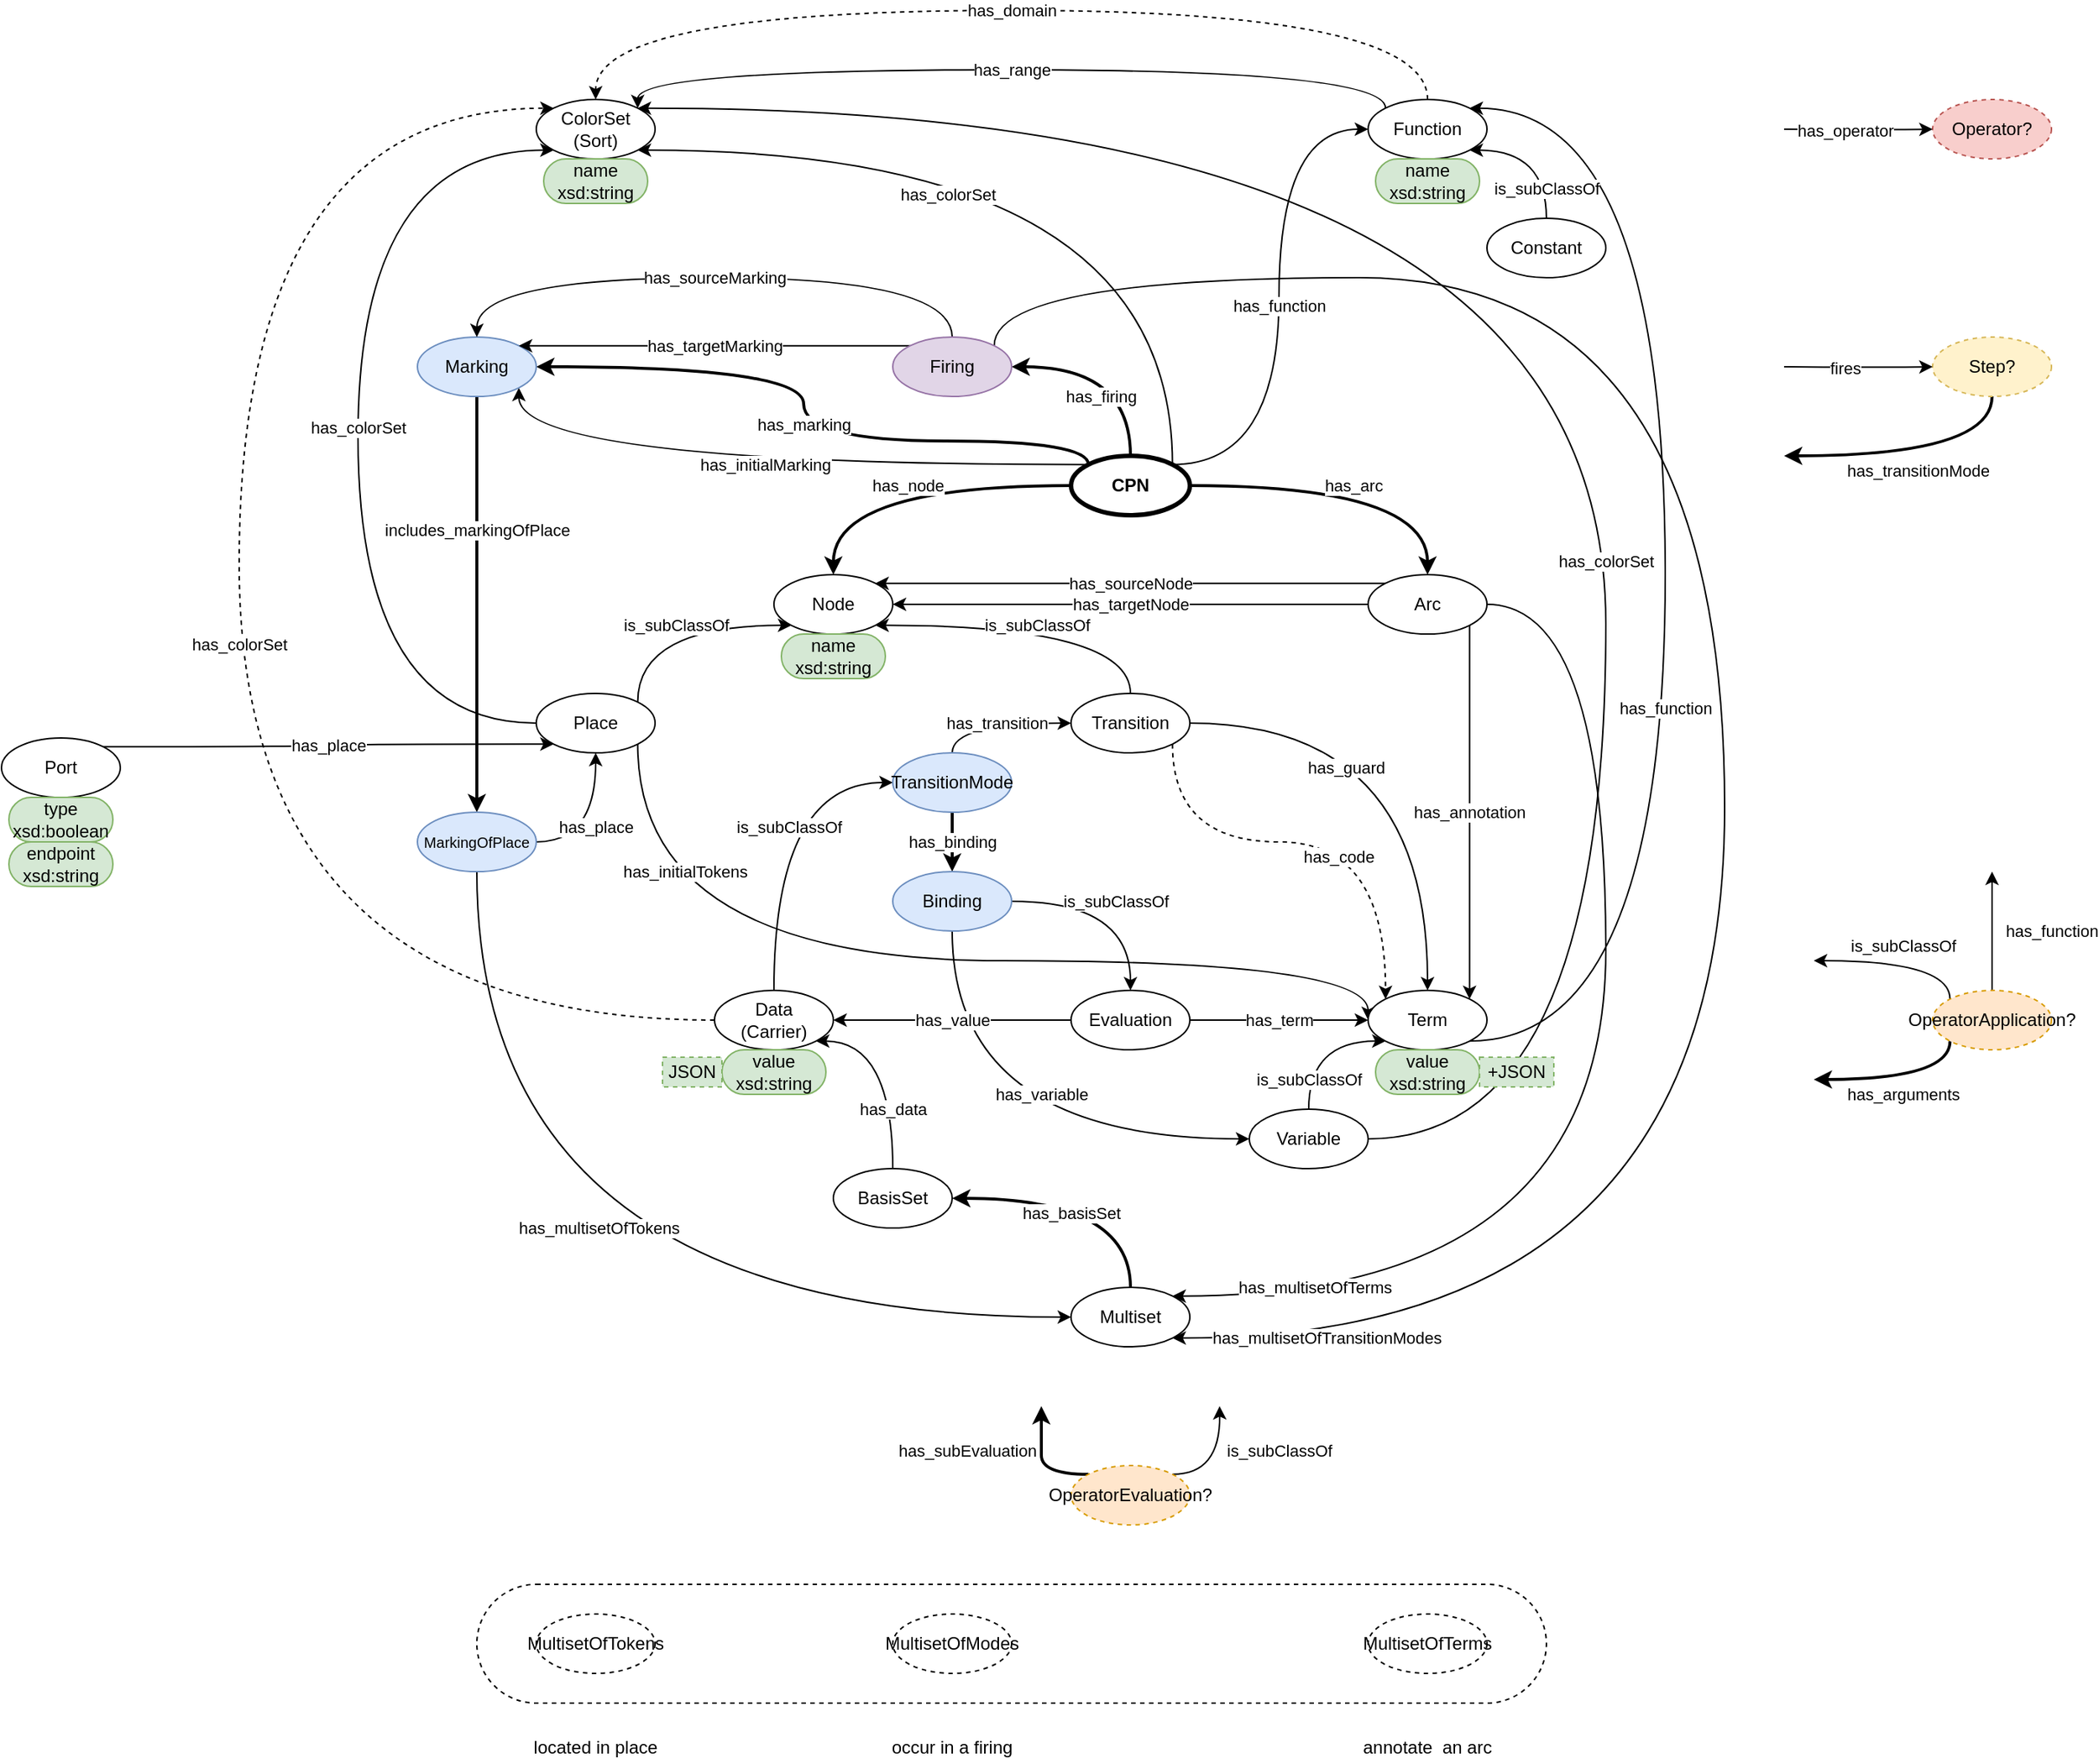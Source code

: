 <mxfile version="13.9.9" type="device" pages="2"><diagram id="YqsSpD-ZGbxgQb_p-_uV" name="New [vol2]"><mxGraphModel dx="2222" dy="1222" grid="1" gridSize="10" guides="1" tooltips="1" connect="1" arrows="1" fold="1" page="0" pageScale="1" pageWidth="850" pageHeight="1100" math="0" shadow="0"><root><mxCell id="i8Xnw-mOg1Gbn35nlzpo-0"/><mxCell id="i8Xnw-mOg1Gbn35nlzpo-1" parent="i8Xnw-mOg1Gbn35nlzpo-0"/><mxCell id="2bcAl7AjeCtsYhGW_2Jp-3" value="is_subClassOf" style="edgeStyle=orthogonalEdgeStyle;curved=1;rounded=0;orthogonalLoop=1;jettySize=auto;html=1;exitX=0.5;exitY=0;exitDx=0;exitDy=0;entryX=0;entryY=0.5;entryDx=0;entryDy=0;" parent="i8Xnw-mOg1Gbn35nlzpo-1" source="kc4D45g8AFgsVdwJyAhH-7" target="zytWCdrOusztVWC2CFnP-1" edge="1"><mxGeometry y="-10" relative="1" as="geometry"><Array as="points"><mxPoint x="40" y="220"/></Array><mxPoint as="offset"/></mxGeometry></mxCell><mxCell id="2bcAl7AjeCtsYhGW_2Jp-2" value="has_multisetOfTransitionModes" style="edgeStyle=orthogonalEdgeStyle;rounded=0;orthogonalLoop=1;jettySize=auto;html=1;exitX=1;exitY=0;exitDx=0;exitDy=0;entryX=1;entryY=1;entryDx=0;entryDy=0;curved=1;" parent="i8Xnw-mOg1Gbn35nlzpo-1" source="zytWCdrOusztVWC2CFnP-0" target="84UNT0YlNWv20jlnLTAQ-2" edge="1"><mxGeometry x="0.872" relative="1" as="geometry"><Array as="points"><mxPoint x="188" y="-120"/><mxPoint x="680" y="-120"/><mxPoint x="680" y="594"/></Array><mxPoint as="offset"/></mxGeometry></mxCell><mxCell id="I0IBxzMA2k3987ZHDoj5-6" value="" style="rounded=1;whiteSpace=wrap;html=1;arcSize=50;dashed=1;fillColor=none;" parent="i8Xnw-mOg1Gbn35nlzpo-1" vertex="1"><mxGeometry x="-160" y="760" width="720" height="80" as="geometry"/></mxCell><mxCell id="eF_HJxxAfjQ065wOzR2x-2" value="Operator?" style="ellipse;whiteSpace=wrap;html=1;dashed=1;fillColor=#f8cecc;strokeColor=#b85450;" parent="i8Xnw-mOg1Gbn35nlzpo-1" vertex="1"><mxGeometry x="820" y="-240" width="80" height="40" as="geometry"/></mxCell><mxCell id="WbxLqih-eXyuX7gwM4wt-4" value="has_transitionMode" style="edgeStyle=orthogonalEdgeStyle;curved=1;rounded=0;orthogonalLoop=1;jettySize=auto;html=1;exitX=0.5;exitY=1;exitDx=0;exitDy=0;strokeWidth=2;" parent="i8Xnw-mOg1Gbn35nlzpo-1" source="eF_HJxxAfjQ065wOzR2x-3" edge="1"><mxGeometry y="10" relative="1" as="geometry"><mxPoint x="720" as="targetPoint"/><Array as="points"><mxPoint x="860"/></Array><mxPoint as="offset"/></mxGeometry></mxCell><mxCell id="eF_HJxxAfjQ065wOzR2x-3" value="Step?" style="ellipse;whiteSpace=wrap;html=1;dashed=1;fillColor=#fff2cc;strokeColor=#d6b656;" parent="i8Xnw-mOg1Gbn35nlzpo-1" vertex="1"><mxGeometry x="820" y="-80" width="80" height="40" as="geometry"/></mxCell><mxCell id="ahNgSuVfhsjyUFY9jrhh-0" value="is_subClassOf" style="edgeStyle=orthogonalEdgeStyle;rounded=0;orthogonalLoop=1;jettySize=auto;html=1;exitX=1;exitY=0;exitDx=0;exitDy=0;curved=1;" parent="i8Xnw-mOg1Gbn35nlzpo-1" source="eF_HJxxAfjQ065wOzR2x-4" edge="1"><mxGeometry x="0.227" y="-40" relative="1" as="geometry"><mxPoint x="340" y="640" as="targetPoint"/><mxPoint as="offset"/></mxGeometry></mxCell><mxCell id="ahNgSuVfhsjyUFY9jrhh-1" value="has_subEvaluation" style="edgeStyle=orthogonalEdgeStyle;curved=1;rounded=0;orthogonalLoop=1;jettySize=auto;html=1;exitX=0;exitY=0;exitDx=0;exitDy=0;strokeWidth=2;" parent="i8Xnw-mOg1Gbn35nlzpo-1" source="eF_HJxxAfjQ065wOzR2x-4" edge="1"><mxGeometry x="0.227" y="50" relative="1" as="geometry"><mxPoint x="220" y="640" as="targetPoint"/><mxPoint as="offset"/></mxGeometry></mxCell><mxCell id="eF_HJxxAfjQ065wOzR2x-4" value="OperatorEvaluation?" style="ellipse;whiteSpace=wrap;html=1;dashed=1;fillColor=#ffe6cc;strokeColor=#d79b00;" parent="i8Xnw-mOg1Gbn35nlzpo-1" vertex="1"><mxGeometry x="240" y="680" width="80" height="40" as="geometry"/></mxCell><mxCell id="WbxLqih-eXyuX7gwM4wt-0" value="has_function" style="edgeStyle=orthogonalEdgeStyle;rounded=0;orthogonalLoop=1;jettySize=auto;html=1;exitX=0.5;exitY=0;exitDx=0;exitDy=0;strokeWidth=1;curved=1;" parent="i8Xnw-mOg1Gbn35nlzpo-1" source="eF_HJxxAfjQ065wOzR2x-1" edge="1"><mxGeometry y="-40" relative="1" as="geometry"><mxPoint x="860" y="280" as="targetPoint"/><Array as="points"><mxPoint x="860" y="320"/></Array><mxPoint as="offset"/></mxGeometry></mxCell><mxCell id="WbxLqih-eXyuX7gwM4wt-1" value="is_subClassOf" style="edgeStyle=orthogonalEdgeStyle;curved=1;rounded=0;orthogonalLoop=1;jettySize=auto;html=1;exitX=0;exitY=0;exitDx=0;exitDy=0;strokeWidth=1;" parent="i8Xnw-mOg1Gbn35nlzpo-1" source="eF_HJxxAfjQ065wOzR2x-1" edge="1"><mxGeometry x="-0.021" y="-10" relative="1" as="geometry"><mxPoint x="740" y="340" as="targetPoint"/><Array as="points"><mxPoint x="832" y="340"/></Array><mxPoint as="offset"/></mxGeometry></mxCell><mxCell id="WbxLqih-eXyuX7gwM4wt-2" value="has_arguments" style="edgeStyle=orthogonalEdgeStyle;curved=1;rounded=0;orthogonalLoop=1;jettySize=auto;html=1;exitX=0;exitY=1;exitDx=0;exitDy=0;strokeWidth=2;" parent="i8Xnw-mOg1Gbn35nlzpo-1" source="eF_HJxxAfjQ065wOzR2x-1" edge="1"><mxGeometry x="-0.021" y="10" relative="1" as="geometry"><mxPoint x="740" y="420" as="targetPoint"/><Array as="points"><mxPoint x="832" y="420"/></Array><mxPoint as="offset"/></mxGeometry></mxCell><mxCell id="eF_HJxxAfjQ065wOzR2x-1" value="OperatorApplication?" style="ellipse;whiteSpace=wrap;html=1;dashed=1;fillColor=#ffe6cc;strokeColor=#d79b00;" parent="i8Xnw-mOg1Gbn35nlzpo-1" vertex="1"><mxGeometry x="820" y="360" width="80" height="40" as="geometry"/></mxCell><mxCell id="a2-9Lx1s5Gxm94_q0mAd-0" value="has_node" style="edgeStyle=orthogonalEdgeStyle;curved=1;rounded=0;orthogonalLoop=1;jettySize=auto;html=1;exitX=0;exitY=0.5;exitDx=0;exitDy=0;entryX=0.5;entryY=0;entryDx=0;entryDy=0;strokeWidth=2;" parent="i8Xnw-mOg1Gbn35nlzpo-1" source="AvhOI7_qyIjk-yXk1asI-0" target="E4ssUk-Cw1rfUnLDRAdE-0" edge="1"><mxGeometry relative="1" as="geometry"/></mxCell><mxCell id="a2-9Lx1s5Gxm94_q0mAd-1" value="has_arc" style="edgeStyle=orthogonalEdgeStyle;curved=1;rounded=0;orthogonalLoop=1;jettySize=auto;html=1;exitX=1;exitY=0.5;exitDx=0;exitDy=0;entryX=0.5;entryY=0;entryDx=0;entryDy=0;strokeWidth=2;" parent="i8Xnw-mOg1Gbn35nlzpo-1" source="AvhOI7_qyIjk-yXk1asI-0" target="E4ssUk-Cw1rfUnLDRAdE-1" edge="1"><mxGeometry relative="1" as="geometry"/></mxCell><mxCell id="uu58gybbffKO-rdt2h3q-0" value="has_initialMarking" style="edgeStyle=orthogonalEdgeStyle;curved=1;rounded=0;orthogonalLoop=1;jettySize=auto;html=1;exitX=0;exitY=0;exitDx=0;exitDy=0;entryX=1;entryY=1;entryDx=0;entryDy=0;" parent="i8Xnw-mOg1Gbn35nlzpo-1" source="AvhOI7_qyIjk-yXk1asI-0" target="f9wUsPArZ_F9sgu4AF0U-0" edge="1"><mxGeometry relative="1" as="geometry"/></mxCell><mxCell id="kc4D45g8AFgsVdwJyAhH-0" value="has_marking" style="edgeStyle=orthogonalEdgeStyle;curved=1;rounded=0;orthogonalLoop=1;jettySize=auto;html=1;exitX=0;exitY=0;exitDx=0;exitDy=0;entryX=1;entryY=0.5;entryDx=0;entryDy=0;strokeWidth=2;" parent="i8Xnw-mOg1Gbn35nlzpo-1" source="AvhOI7_qyIjk-yXk1asI-0" target="f9wUsPArZ_F9sgu4AF0U-0" edge="1"><mxGeometry relative="1" as="geometry"><Array as="points"><mxPoint x="252" y="-10"/><mxPoint x="60" y="-10"/><mxPoint x="60" y="-60"/></Array></mxGeometry></mxCell><mxCell id="kc4D45g8AFgsVdwJyAhH-1" value="has_firing" style="edgeStyle=orthogonalEdgeStyle;curved=1;rounded=0;orthogonalLoop=1;jettySize=auto;html=1;exitX=0.5;exitY=0;exitDx=0;exitDy=0;entryX=1;entryY=0.5;entryDx=0;entryDy=0;strokeWidth=2;" parent="i8Xnw-mOg1Gbn35nlzpo-1" source="AvhOI7_qyIjk-yXk1asI-0" target="zytWCdrOusztVWC2CFnP-0" edge="1"><mxGeometry x="0.143" y="20" relative="1" as="geometry"><mxPoint as="offset"/></mxGeometry></mxCell><mxCell id="kc4D45g8AFgsVdwJyAhH-20" value="has_colorSet" style="edgeStyle=orthogonalEdgeStyle;curved=1;rounded=0;orthogonalLoop=1;jettySize=auto;html=1;exitX=1;exitY=0;exitDx=0;exitDy=0;entryX=1;entryY=1;entryDx=0;entryDy=0;" parent="i8Xnw-mOg1Gbn35nlzpo-1" source="AvhOI7_qyIjk-yXk1asI-0" target="nfjiAnaEUOZIN_VgWhss-0" edge="1"><mxGeometry x="0.269" y="30" relative="1" as="geometry"><Array as="points"><mxPoint x="308" y="-206"/></Array><mxPoint as="offset"/></mxGeometry></mxCell><mxCell id="kc4D45g8AFgsVdwJyAhH-21" value="has_function" style="edgeStyle=orthogonalEdgeStyle;curved=1;rounded=0;orthogonalLoop=1;jettySize=auto;html=1;exitX=1;exitY=0;exitDx=0;exitDy=0;entryX=0;entryY=0.5;entryDx=0;entryDy=0;" parent="i8Xnw-mOg1Gbn35nlzpo-1" source="AvhOI7_qyIjk-yXk1asI-0" target="Ts6gQkO2G2vZr1qWXW38-0" edge="1"><mxGeometry relative="1" as="geometry"><Array as="points"><mxPoint x="380" y="6"/><mxPoint x="380" y="-220"/></Array></mxGeometry></mxCell><mxCell id="AvhOI7_qyIjk-yXk1asI-0" value="CPN" style="ellipse;whiteSpace=wrap;html=1;strokeWidth=3;fontStyle=1" parent="i8Xnw-mOg1Gbn35nlzpo-1" vertex="1"><mxGeometry x="240" width="80" height="40" as="geometry"/></mxCell><mxCell id="E4ssUk-Cw1rfUnLDRAdE-0" value="Node" style="ellipse;whiteSpace=wrap;html=1;" parent="i8Xnw-mOg1Gbn35nlzpo-1" vertex="1"><mxGeometry x="40" y="80" width="80" height="40" as="geometry"/></mxCell><mxCell id="kzC1EdSVHc6yLahOhIhC-0" value="has_targetNode" style="edgeStyle=orthogonalEdgeStyle;curved=1;rounded=0;orthogonalLoop=1;jettySize=auto;html=1;exitX=0;exitY=0.5;exitDx=0;exitDy=0;entryX=1;entryY=0.5;entryDx=0;entryDy=0;" parent="i8Xnw-mOg1Gbn35nlzpo-1" source="E4ssUk-Cw1rfUnLDRAdE-1" target="E4ssUk-Cw1rfUnLDRAdE-0" edge="1"><mxGeometry relative="1" as="geometry"/></mxCell><mxCell id="kzC1EdSVHc6yLahOhIhC-1" value="has_sourceNode" style="edgeStyle=orthogonalEdgeStyle;curved=1;rounded=0;orthogonalLoop=1;jettySize=auto;html=1;exitX=0;exitY=0;exitDx=0;exitDy=0;entryX=1;entryY=0;entryDx=0;entryDy=0;" parent="i8Xnw-mOg1Gbn35nlzpo-1" source="E4ssUk-Cw1rfUnLDRAdE-1" target="E4ssUk-Cw1rfUnLDRAdE-0" edge="1"><mxGeometry relative="1" as="geometry"/></mxCell><mxCell id="wwPsj_rw1jW60l-Gwx9t-2" value="has_annotation" style="edgeStyle=orthogonalEdgeStyle;curved=1;rounded=0;orthogonalLoop=1;jettySize=auto;html=1;exitX=1;exitY=1;exitDx=0;exitDy=0;entryX=1;entryY=0;entryDx=0;entryDy=0;" parent="i8Xnw-mOg1Gbn35nlzpo-1" source="E4ssUk-Cw1rfUnLDRAdE-1" target="Uv2AngTDXDlBVIMT8eC8-0" edge="1"><mxGeometry relative="1" as="geometry"/></mxCell><mxCell id="84UNT0YlNWv20jlnLTAQ-1" value="has_multisetOfTerms" style="edgeStyle=orthogonalEdgeStyle;rounded=0;orthogonalLoop=1;jettySize=auto;html=1;exitX=1;exitY=0.5;exitDx=0;exitDy=0;entryX=1;entryY=0;entryDx=0;entryDy=0;curved=1;" parent="i8Xnw-mOg1Gbn35nlzpo-1" source="E4ssUk-Cw1rfUnLDRAdE-1" target="84UNT0YlNWv20jlnLTAQ-2" edge="1"><mxGeometry x="0.77" y="-6" relative="1" as="geometry"><Array as="points"><mxPoint x="600" y="100"/><mxPoint x="600" y="566"/></Array><mxPoint as="offset"/></mxGeometry></mxCell><mxCell id="E4ssUk-Cw1rfUnLDRAdE-1" value="Arc" style="ellipse;whiteSpace=wrap;html=1;" parent="i8Xnw-mOg1Gbn35nlzpo-1" vertex="1"><mxGeometry x="440" y="80" width="80" height="40" as="geometry"/></mxCell><mxCell id="a2-9Lx1s5Gxm94_q0mAd-2" value="is_subClassOf" style="edgeStyle=orthogonalEdgeStyle;curved=1;rounded=0;orthogonalLoop=1;jettySize=auto;html=1;exitX=1;exitY=0;exitDx=0;exitDy=0;entryX=0;entryY=1;entryDx=0;entryDy=0;" parent="i8Xnw-mOg1Gbn35nlzpo-1" source="_hjDZhuWd8-boTeHiQWc-0" target="E4ssUk-Cw1rfUnLDRAdE-0" edge="1"><mxGeometry relative="1" as="geometry"><Array as="points"><mxPoint x="-52" y="114"/></Array></mxGeometry></mxCell><mxCell id="kc4D45g8AFgsVdwJyAhH-9" value="has_colorSet" style="edgeStyle=orthogonalEdgeStyle;curved=1;rounded=0;orthogonalLoop=1;jettySize=auto;html=1;exitX=0;exitY=0.5;exitDx=0;exitDy=0;entryX=0;entryY=1;entryDx=0;entryDy=0;" parent="i8Xnw-mOg1Gbn35nlzpo-1" source="_hjDZhuWd8-boTeHiQWc-0" target="nfjiAnaEUOZIN_VgWhss-0" edge="1"><mxGeometry relative="1" as="geometry"><Array as="points"><mxPoint x="-240" y="180"/><mxPoint x="-240" y="-206"/></Array></mxGeometry></mxCell><mxCell id="I0IBxzMA2k3987ZHDoj5-1" value="has_initialTokens" style="edgeStyle=orthogonalEdgeStyle;rounded=0;orthogonalLoop=1;jettySize=auto;html=1;exitX=1;exitY=1;exitDx=0;exitDy=0;entryX=0;entryY=0.5;entryDx=0;entryDy=0;curved=1;" parent="i8Xnw-mOg1Gbn35nlzpo-1" source="_hjDZhuWd8-boTeHiQWc-0" target="Uv2AngTDXDlBVIMT8eC8-0" edge="1"><mxGeometry x="-0.747" y="32" relative="1" as="geometry"><Array as="points"><mxPoint x="-52" y="340"/><mxPoint x="440" y="340"/></Array><mxPoint as="offset"/></mxGeometry></mxCell><mxCell id="_hjDZhuWd8-boTeHiQWc-0" value="Place" style="ellipse;whiteSpace=wrap;html=1;" parent="i8Xnw-mOg1Gbn35nlzpo-1" vertex="1"><mxGeometry x="-120" y="160" width="80" height="40" as="geometry"/></mxCell><mxCell id="a2-9Lx1s5Gxm94_q0mAd-3" value="is_subClassOf" style="edgeStyle=orthogonalEdgeStyle;curved=1;rounded=0;orthogonalLoop=1;jettySize=auto;html=1;exitX=0.5;exitY=0;exitDx=0;exitDy=0;entryX=1;entryY=1;entryDx=0;entryDy=0;" parent="i8Xnw-mOg1Gbn35nlzpo-1" source="_hjDZhuWd8-boTeHiQWc-1" target="E4ssUk-Cw1rfUnLDRAdE-0" edge="1"><mxGeometry relative="1" as="geometry"><Array as="points"><mxPoint x="280" y="114"/></Array></mxGeometry></mxCell><mxCell id="wwPsj_rw1jW60l-Gwx9t-1" value="has_guard" style="edgeStyle=orthogonalEdgeStyle;curved=1;rounded=0;orthogonalLoop=1;jettySize=auto;html=1;exitX=1;exitY=0.5;exitDx=0;exitDy=0;entryX=0.5;entryY=0;entryDx=0;entryDy=0;" parent="i8Xnw-mOg1Gbn35nlzpo-1" source="_hjDZhuWd8-boTeHiQWc-1" target="Uv2AngTDXDlBVIMT8eC8-0" edge="1"><mxGeometry x="-0.385" y="-30" relative="1" as="geometry"><mxPoint as="offset"/></mxGeometry></mxCell><mxCell id="63KH9SU8Gg5pUGpico8i-0" value="has_code" style="edgeStyle=orthogonalEdgeStyle;rounded=0;orthogonalLoop=1;jettySize=auto;html=1;exitX=1;exitY=1;exitDx=0;exitDy=0;entryX=0;entryY=0;entryDx=0;entryDy=0;curved=1;dashed=1;" parent="i8Xnw-mOg1Gbn35nlzpo-1" source="_hjDZhuWd8-boTeHiQWc-1" target="Uv2AngTDXDlBVIMT8eC8-0" edge="1"><mxGeometry x="0.127" y="-10" relative="1" as="geometry"><Array as="points"><mxPoint x="308" y="260"/><mxPoint x="452" y="260"/></Array><mxPoint as="offset"/></mxGeometry></mxCell><mxCell id="_hjDZhuWd8-boTeHiQWc-1" value="Transition" style="ellipse;whiteSpace=wrap;html=1;" parent="i8Xnw-mOg1Gbn35nlzpo-1" vertex="1"><mxGeometry x="240" y="160" width="80" height="40" as="geometry"/></mxCell><mxCell id="YvsUHAPty6JuDjYJdHBq-0" value="includes_markingOfPlace" style="edgeStyle=orthogonalEdgeStyle;curved=1;rounded=0;orthogonalLoop=1;jettySize=auto;html=1;exitX=0.5;exitY=1;exitDx=0;exitDy=0;entryX=0.5;entryY=0;entryDx=0;entryDy=0;strokeWidth=2;" parent="i8Xnw-mOg1Gbn35nlzpo-1" source="f9wUsPArZ_F9sgu4AF0U-0" target="W-So3RdEFjgZ5S3P6WCS-0" edge="1"><mxGeometry x="-0.357" relative="1" as="geometry"><mxPoint as="offset"/></mxGeometry></mxCell><mxCell id="f9wUsPArZ_F9sgu4AF0U-0" value="Marking" style="ellipse;whiteSpace=wrap;html=1;fillColor=#dae8fc;strokeColor=#6c8ebf;" parent="i8Xnw-mOg1Gbn35nlzpo-1" vertex="1"><mxGeometry x="-200" y="-80" width="80" height="40" as="geometry"/></mxCell><mxCell id="kc4D45g8AFgsVdwJyAhH-6" value="has_place" style="edgeStyle=orthogonalEdgeStyle;curved=1;rounded=0;orthogonalLoop=1;jettySize=auto;html=1;exitX=1;exitY=0.5;exitDx=0;exitDy=0;entryX=0.5;entryY=1;entryDx=0;entryDy=0;" parent="i8Xnw-mOg1Gbn35nlzpo-1" source="W-So3RdEFjgZ5S3P6WCS-0" target="_hjDZhuWd8-boTeHiQWc-0" edge="1"><mxGeometry relative="1" as="geometry"/></mxCell><mxCell id="kc4D45g8AFgsVdwJyAhH-8" value="has_multisetOfTokens" style="edgeStyle=orthogonalEdgeStyle;curved=1;rounded=0;orthogonalLoop=1;jettySize=auto;html=1;exitX=0.5;exitY=1;exitDx=0;exitDy=0;entryX=0;entryY=0.5;entryDx=0;entryDy=0;" parent="i8Xnw-mOg1Gbn35nlzpo-1" source="W-So3RdEFjgZ5S3P6WCS-0" target="84UNT0YlNWv20jlnLTAQ-2" edge="1"><mxGeometry x="0.091" y="60" relative="1" as="geometry"><Array as="points"><mxPoint x="-160" y="580"/></Array><mxPoint as="offset"/></mxGeometry></mxCell><mxCell id="W-So3RdEFjgZ5S3P6WCS-0" value="MarkingOfPlace" style="ellipse;whiteSpace=wrap;html=1;fontSize=10;fillColor=#dae8fc;strokeColor=#6c8ebf;" parent="i8Xnw-mOg1Gbn35nlzpo-1" vertex="1"><mxGeometry x="-200" y="240" width="80" height="40" as="geometry"/></mxCell><mxCell id="kc4D45g8AFgsVdwJyAhH-3" value="has_targetMarking" style="edgeStyle=orthogonalEdgeStyle;curved=1;rounded=0;orthogonalLoop=1;jettySize=auto;html=1;exitX=0;exitY=0;exitDx=0;exitDy=0;entryX=1;entryY=0;entryDx=0;entryDy=0;" parent="i8Xnw-mOg1Gbn35nlzpo-1" source="zytWCdrOusztVWC2CFnP-0" target="f9wUsPArZ_F9sgu4AF0U-0" edge="1"><mxGeometry relative="1" as="geometry"/></mxCell><mxCell id="kc4D45g8AFgsVdwJyAhH-4" value="has_sourceMarking" style="edgeStyle=orthogonalEdgeStyle;curved=1;rounded=0;orthogonalLoop=1;jettySize=auto;html=1;exitX=0.5;exitY=0;exitDx=0;exitDy=0;entryX=0.5;entryY=0;entryDx=0;entryDy=0;" parent="i8Xnw-mOg1Gbn35nlzpo-1" source="zytWCdrOusztVWC2CFnP-0" target="f9wUsPArZ_F9sgu4AF0U-0" edge="1"><mxGeometry relative="1" as="geometry"><Array as="points"><mxPoint x="160" y="-120"/><mxPoint x="-160" y="-120"/></Array></mxGeometry></mxCell><mxCell id="zytWCdrOusztVWC2CFnP-0" value="Firing" style="ellipse;whiteSpace=wrap;html=1;fillColor=#e1d5e7;strokeColor=#9673a6;" parent="i8Xnw-mOg1Gbn35nlzpo-1" vertex="1"><mxGeometry x="120" y="-80" width="80" height="40" as="geometry"/></mxCell><mxCell id="kc4D45g8AFgsVdwJyAhH-12" value="has_transition" style="edgeStyle=orthogonalEdgeStyle;curved=1;rounded=0;orthogonalLoop=1;jettySize=auto;html=1;exitX=0.5;exitY=0;exitDx=0;exitDy=0;entryX=0;entryY=0.5;entryDx=0;entryDy=0;" parent="i8Xnw-mOg1Gbn35nlzpo-1" source="zytWCdrOusztVWC2CFnP-1" target="_hjDZhuWd8-boTeHiQWc-1" edge="1"><mxGeometry relative="1" as="geometry"/></mxCell><mxCell id="kc4D45g8AFgsVdwJyAhH-14" value="has_binding" style="edgeStyle=orthogonalEdgeStyle;curved=1;rounded=0;orthogonalLoop=1;jettySize=auto;html=1;exitX=0.5;exitY=1;exitDx=0;exitDy=0;entryX=0.5;entryY=0;entryDx=0;entryDy=0;strokeWidth=2;" parent="i8Xnw-mOg1Gbn35nlzpo-1" source="zytWCdrOusztVWC2CFnP-1" target="kc4D45g8AFgsVdwJyAhH-13" edge="1"><mxGeometry relative="1" as="geometry"/></mxCell><mxCell id="zytWCdrOusztVWC2CFnP-1" value="TransitionMode" style="ellipse;whiteSpace=wrap;html=1;fillColor=#dae8fc;strokeColor=#6c8ebf;" parent="i8Xnw-mOg1Gbn35nlzpo-1" vertex="1"><mxGeometry x="120" y="200" width="80" height="40" as="geometry"/></mxCell><mxCell id="eF_HJxxAfjQ065wOzR2x-7" value="has_colorSet" style="edgeStyle=orthogonalEdgeStyle;curved=1;rounded=0;orthogonalLoop=1;jettySize=auto;html=1;exitX=1;exitY=0.5;exitDx=0;exitDy=0;entryX=1;entryY=0;entryDx=0;entryDy=0;fontSize=11;" parent="i8Xnw-mOg1Gbn35nlzpo-1" source="3oiyMFvt-g3L3e8sk1uL-0" target="nfjiAnaEUOZIN_VgWhss-0" edge="1"><mxGeometry x="-0.27" relative="1" as="geometry"><Array as="points"><mxPoint x="600" y="460"/><mxPoint x="600" y="-234"/></Array><mxPoint as="offset"/></mxGeometry></mxCell><mxCell id="upfvscQOIJXznIiiiRo6-4" value="has_function" style="edgeStyle=orthogonalEdgeStyle;curved=1;rounded=0;orthogonalLoop=1;jettySize=auto;html=1;exitX=1;exitY=1;exitDx=0;exitDy=0;entryX=1;entryY=0;entryDx=0;entryDy=0;" parent="i8Xnw-mOg1Gbn35nlzpo-1" source="Uv2AngTDXDlBVIMT8eC8-0" target="Ts6gQkO2G2vZr1qWXW38-0" edge="1"><mxGeometry x="-0.202" relative="1" as="geometry"><Array as="points"><mxPoint x="640" y="394"/><mxPoint x="640" y="-234"/></Array><mxPoint as="offset"/></mxGeometry></mxCell><mxCell id="Uv2AngTDXDlBVIMT8eC8-0" value="Term" style="ellipse;whiteSpace=wrap;html=1;" parent="i8Xnw-mOg1Gbn35nlzpo-1" vertex="1"><mxGeometry x="440" y="360" width="80" height="40" as="geometry"/></mxCell><mxCell id="upfvscQOIJXznIiiiRo6-0" value="has_range" style="edgeStyle=orthogonalEdgeStyle;rounded=0;orthogonalLoop=1;jettySize=auto;html=1;exitX=0;exitY=0;exitDx=0;exitDy=0;entryX=1;entryY=0;entryDx=0;entryDy=0;curved=1;" parent="i8Xnw-mOg1Gbn35nlzpo-1" source="Ts6gQkO2G2vZr1qWXW38-0" target="nfjiAnaEUOZIN_VgWhss-0" edge="1"><mxGeometry relative="1" as="geometry"><Array as="points"><mxPoint x="452" y="-260"/><mxPoint x="-52" y="-260"/></Array></mxGeometry></mxCell><mxCell id="upfvscQOIJXznIiiiRo6-1" value="has_domain" style="edgeStyle=orthogonalEdgeStyle;curved=1;rounded=0;orthogonalLoop=1;jettySize=auto;html=1;exitX=0.5;exitY=0;exitDx=0;exitDy=0;entryX=0.5;entryY=0;entryDx=0;entryDy=0;dashed=1;" parent="i8Xnw-mOg1Gbn35nlzpo-1" source="Ts6gQkO2G2vZr1qWXW38-0" target="nfjiAnaEUOZIN_VgWhss-0" edge="1"><mxGeometry relative="1" as="geometry"><Array as="points"><mxPoint x="480" y="-300"/><mxPoint x="-80" y="-300"/></Array></mxGeometry></mxCell><mxCell id="Ts6gQkO2G2vZr1qWXW38-0" value="Function" style="ellipse;whiteSpace=wrap;html=1;" parent="i8Xnw-mOg1Gbn35nlzpo-1" vertex="1"><mxGeometry x="440" y="-240" width="80" height="40" as="geometry"/></mxCell><mxCell id="nfjiAnaEUOZIN_VgWhss-0" value="ColorSet&lt;br&gt;(Sort)" style="ellipse;whiteSpace=wrap;html=1;" parent="i8Xnw-mOg1Gbn35nlzpo-1" vertex="1"><mxGeometry x="-120" y="-240" width="80" height="40" as="geometry"/></mxCell><mxCell id="wwPsj_rw1jW60l-Gwx9t-3" value="is_subClassOf" style="edgeStyle=orthogonalEdgeStyle;curved=1;rounded=0;orthogonalLoop=1;jettySize=auto;html=1;exitX=0.5;exitY=0;exitDx=0;exitDy=0;entryX=0;entryY=1;entryDx=0;entryDy=0;" parent="i8Xnw-mOg1Gbn35nlzpo-1" source="3oiyMFvt-g3L3e8sk1uL-0" target="Uv2AngTDXDlBVIMT8eC8-0" edge="1"><mxGeometry x="-0.59" relative="1" as="geometry"><Array as="points"><mxPoint x="400" y="394"/></Array><mxPoint as="offset"/></mxGeometry></mxCell><mxCell id="3oiyMFvt-g3L3e8sk1uL-0" value="Variable" style="ellipse;whiteSpace=wrap;html=1;" parent="i8Xnw-mOg1Gbn35nlzpo-1" vertex="1"><mxGeometry x="360" y="440" width="80" height="40" as="geometry"/></mxCell><mxCell id="VGcMBOlS3flPoAE4UfLj-0" value="name&lt;br&gt;xsd:string" style="rounded=1;whiteSpace=wrap;html=1;fontSize=12;arcSize=50;fillColor=#d5e8d4;strokeColor=#82b366;" parent="i8Xnw-mOg1Gbn35nlzpo-1" vertex="1"><mxGeometry x="45" y="120" width="70" height="30" as="geometry"/></mxCell><mxCell id="kc4D45g8AFgsVdwJyAhH-10" value="has_colorSet" style="edgeStyle=orthogonalEdgeStyle;curved=1;rounded=0;orthogonalLoop=1;jettySize=auto;html=1;exitX=0;exitY=0.5;exitDx=0;exitDy=0;entryX=0;entryY=0;entryDx=0;entryDy=0;dashed=1;" parent="i8Xnw-mOg1Gbn35nlzpo-1" source="kc4D45g8AFgsVdwJyAhH-7" target="nfjiAnaEUOZIN_VgWhss-0" edge="1"><mxGeometry relative="1" as="geometry"><Array as="points"><mxPoint x="-320" y="380"/><mxPoint x="-320" y="-234"/></Array></mxGeometry></mxCell><mxCell id="kc4D45g8AFgsVdwJyAhH-7" value="Data&lt;br&gt;(Carrier)" style="ellipse;whiteSpace=wrap;html=1;" parent="i8Xnw-mOg1Gbn35nlzpo-1" vertex="1"><mxGeometry y="360" width="80" height="40" as="geometry"/></mxCell><mxCell id="kc4D45g8AFgsVdwJyAhH-15" value="has_variable" style="edgeStyle=orthogonalEdgeStyle;curved=1;rounded=0;orthogonalLoop=1;jettySize=auto;html=1;exitX=0.5;exitY=1;exitDx=0;exitDy=0;entryX=0;entryY=0.5;entryDx=0;entryDy=0;" parent="i8Xnw-mOg1Gbn35nlzpo-1" source="kc4D45g8AFgsVdwJyAhH-13" target="3oiyMFvt-g3L3e8sk1uL-0" edge="1"><mxGeometry x="0.176" y="30" relative="1" as="geometry"><mxPoint as="offset"/></mxGeometry></mxCell><mxCell id="kc4D45g8AFgsVdwJyAhH-19" value="is_subClassOf" style="edgeStyle=orthogonalEdgeStyle;curved=1;rounded=0;orthogonalLoop=1;jettySize=auto;html=1;exitX=1;exitY=0.5;exitDx=0;exitDy=0;entryX=0.5;entryY=0;entryDx=0;entryDy=0;" parent="i8Xnw-mOg1Gbn35nlzpo-1" source="kc4D45g8AFgsVdwJyAhH-13" target="kc4D45g8AFgsVdwJyAhH-16" edge="1"><mxGeometry relative="1" as="geometry"/></mxCell><mxCell id="kc4D45g8AFgsVdwJyAhH-13" value="Binding" style="ellipse;whiteSpace=wrap;html=1;fillColor=#dae8fc;strokeColor=#6c8ebf;" parent="i8Xnw-mOg1Gbn35nlzpo-1" vertex="1"><mxGeometry x="120" y="280" width="80" height="40" as="geometry"/></mxCell><mxCell id="kc4D45g8AFgsVdwJyAhH-17" value="has_term" style="edgeStyle=orthogonalEdgeStyle;curved=1;rounded=0;orthogonalLoop=1;jettySize=auto;html=1;exitX=1;exitY=0.5;exitDx=0;exitDy=0;entryX=0;entryY=0.5;entryDx=0;entryDy=0;" parent="i8Xnw-mOg1Gbn35nlzpo-1" source="kc4D45g8AFgsVdwJyAhH-16" target="Uv2AngTDXDlBVIMT8eC8-0" edge="1"><mxGeometry relative="1" as="geometry"/></mxCell><mxCell id="kc4D45g8AFgsVdwJyAhH-18" value="has_value" style="edgeStyle=orthogonalEdgeStyle;curved=1;rounded=0;orthogonalLoop=1;jettySize=auto;html=1;exitX=0;exitY=0.5;exitDx=0;exitDy=0;entryX=1;entryY=0.5;entryDx=0;entryDy=0;" parent="i8Xnw-mOg1Gbn35nlzpo-1" source="kc4D45g8AFgsVdwJyAhH-16" target="kc4D45g8AFgsVdwJyAhH-7" edge="1"><mxGeometry relative="1" as="geometry"/></mxCell><mxCell id="kc4D45g8AFgsVdwJyAhH-16" value="Evaluation" style="ellipse;whiteSpace=wrap;html=1;" parent="i8Xnw-mOg1Gbn35nlzpo-1" vertex="1"><mxGeometry x="240" y="360" width="80" height="40" as="geometry"/></mxCell><mxCell id="kc4D45g8AFgsVdwJyAhH-22" value="name&lt;br&gt;xsd:string" style="rounded=1;whiteSpace=wrap;html=1;fontSize=12;arcSize=50;fillColor=#d5e8d4;strokeColor=#82b366;" parent="i8Xnw-mOg1Gbn35nlzpo-1" vertex="1"><mxGeometry x="445" y="-200" width="70" height="30" as="geometry"/></mxCell><mxCell id="upfvscQOIJXznIiiiRo6-2" value="is_subClassOf" style="edgeStyle=orthogonalEdgeStyle;curved=1;rounded=0;orthogonalLoop=1;jettySize=auto;html=1;exitX=0.5;exitY=0;exitDx=0;exitDy=0;entryX=1;entryY=1;entryDx=0;entryDy=0;" parent="i8Xnw-mOg1Gbn35nlzpo-1" source="eF_HJxxAfjQ065wOzR2x-5" target="Ts6gQkO2G2vZr1qWXW38-0" edge="1"><mxGeometry x="-0.59" relative="1" as="geometry"><mxPoint as="offset"/><Array as="points"><mxPoint x="560" y="-206"/></Array></mxGeometry></mxCell><mxCell id="WbxLqih-eXyuX7gwM4wt-3" value="fires" style="edgeStyle=orthogonalEdgeStyle;curved=1;rounded=0;orthogonalLoop=1;jettySize=auto;html=1;entryX=0;entryY=0.5;entryDx=0;entryDy=0;strokeWidth=1;" parent="i8Xnw-mOg1Gbn35nlzpo-1" target="eF_HJxxAfjQ065wOzR2x-3" edge="1"><mxGeometry y="10" relative="1" as="geometry"><mxPoint x="720" y="-60" as="sourcePoint"/><mxPoint as="offset"/></mxGeometry></mxCell><mxCell id="eF_HJxxAfjQ065wOzR2x-5" value="Constant" style="ellipse;whiteSpace=wrap;html=1;" parent="i8Xnw-mOg1Gbn35nlzpo-1" vertex="1"><mxGeometry x="520" y="-160" width="80" height="40" as="geometry"/></mxCell><mxCell id="eF_HJxxAfjQ065wOzR2x-8" value="value&lt;br&gt;xsd:string" style="rounded=1;whiteSpace=wrap;html=1;fontSize=12;arcSize=50;fillColor=#d5e8d4;strokeColor=#82b366;" parent="i8Xnw-mOg1Gbn35nlzpo-1" vertex="1"><mxGeometry x="445" y="400" width="70" height="30" as="geometry"/></mxCell><mxCell id="I0IBxzMA2k3987ZHDoj5-3" value="MultisetOfTerms" style="ellipse;whiteSpace=wrap;html=1;dashed=1;" parent="i8Xnw-mOg1Gbn35nlzpo-1" vertex="1"><mxGeometry x="440" y="780" width="80" height="40" as="geometry"/></mxCell><mxCell id="I0IBxzMA2k3987ZHDoj5-4" value="MultisetOfTokens" style="ellipse;whiteSpace=wrap;html=1;dashed=1;" parent="i8Xnw-mOg1Gbn35nlzpo-1" vertex="1"><mxGeometry x="-120" y="780" width="80" height="40" as="geometry"/></mxCell><mxCell id="I0IBxzMA2k3987ZHDoj5-5" value="MultisetOfModes" style="ellipse;whiteSpace=wrap;html=1;dashed=1;" parent="i8Xnw-mOg1Gbn35nlzpo-1" vertex="1"><mxGeometry x="120" y="780" width="80" height="40" as="geometry"/></mxCell><mxCell id="I0IBxzMA2k3987ZHDoj5-8" value="annotate&amp;nbsp; an arc" style="text;html=1;strokeColor=none;fillColor=none;align=center;verticalAlign=middle;whiteSpace=wrap;rounded=0;dashed=1;" parent="i8Xnw-mOg1Gbn35nlzpo-1" vertex="1"><mxGeometry x="420" y="860" width="120" height="20" as="geometry"/></mxCell><mxCell id="I0IBxzMA2k3987ZHDoj5-9" value="located in place" style="text;html=1;strokeColor=none;fillColor=none;align=center;verticalAlign=middle;whiteSpace=wrap;rounded=0;dashed=1;" parent="i8Xnw-mOg1Gbn35nlzpo-1" vertex="1"><mxGeometry x="-140" y="860" width="120" height="20" as="geometry"/></mxCell><mxCell id="I0IBxzMA2k3987ZHDoj5-10" value="occur in a firing" style="text;html=1;strokeColor=none;fillColor=none;align=center;verticalAlign=middle;whiteSpace=wrap;rounded=0;dashed=1;" parent="i8Xnw-mOg1Gbn35nlzpo-1" vertex="1"><mxGeometry x="100" y="860" width="120" height="20" as="geometry"/></mxCell><mxCell id="VtyAo6XqHcZyxWercoOs-1" value="value&lt;br&gt;xsd:string" style="rounded=1;whiteSpace=wrap;html=1;fontSize=12;arcSize=50;fillColor=#d5e8d4;strokeColor=#82b366;" parent="i8Xnw-mOg1Gbn35nlzpo-1" vertex="1"><mxGeometry x="5" y="400" width="70" height="30" as="geometry"/></mxCell><mxCell id="84UNT0YlNWv20jlnLTAQ-0" value="name&lt;br&gt;xsd:string" style="rounded=1;whiteSpace=wrap;html=1;fontSize=12;arcSize=50;fillColor=#d5e8d4;strokeColor=#82b366;" parent="i8Xnw-mOg1Gbn35nlzpo-1" vertex="1"><mxGeometry x="-115" y="-200" width="70" height="30" as="geometry"/></mxCell><mxCell id="84UNT0YlNWv20jlnLTAQ-5" value="has_basisSet" style="edgeStyle=orthogonalEdgeStyle;curved=1;rounded=0;orthogonalLoop=1;jettySize=auto;html=1;exitX=0.5;exitY=0;exitDx=0;exitDy=0;entryX=1;entryY=0.5;entryDx=0;entryDy=0;strokeWidth=2;" parent="i8Xnw-mOg1Gbn35nlzpo-1" source="84UNT0YlNWv20jlnLTAQ-2" target="84UNT0YlNWv20jlnLTAQ-3" edge="1"><mxGeometry x="0.111" y="10" relative="1" as="geometry"><mxPoint as="offset"/></mxGeometry></mxCell><mxCell id="84UNT0YlNWv20jlnLTAQ-2" value="Multiset" style="ellipse;whiteSpace=wrap;html=1;" parent="i8Xnw-mOg1Gbn35nlzpo-1" vertex="1"><mxGeometry x="240" y="560" width="80" height="40" as="geometry"/></mxCell><mxCell id="84UNT0YlNWv20jlnLTAQ-4" value="has_data" style="edgeStyle=orthogonalEdgeStyle;curved=1;rounded=0;orthogonalLoop=1;jettySize=auto;html=1;exitX=0.5;exitY=0;exitDx=0;exitDy=0;entryX=1;entryY=1;entryDx=0;entryDy=0;" parent="i8Xnw-mOg1Gbn35nlzpo-1" source="84UNT0YlNWv20jlnLTAQ-3" target="kc4D45g8AFgsVdwJyAhH-7" edge="1"><mxGeometry x="-0.419" relative="1" as="geometry"><mxPoint x="-132" y="394" as="targetPoint"/><Array as="points"><mxPoint x="120" y="394"/></Array><mxPoint as="offset"/></mxGeometry></mxCell><mxCell id="84UNT0YlNWv20jlnLTAQ-3" value="BasisSet" style="ellipse;whiteSpace=wrap;html=1;" parent="i8Xnw-mOg1Gbn35nlzpo-1" vertex="1"><mxGeometry x="80" y="480" width="80" height="40" as="geometry"/></mxCell><mxCell id="84UNT0YlNWv20jlnLTAQ-6" value="JSON" style="text;html=1;strokeColor=#82b366;fillColor=#d5e8d4;align=center;verticalAlign=middle;whiteSpace=wrap;rounded=0;dashed=1;" parent="i8Xnw-mOg1Gbn35nlzpo-1" vertex="1"><mxGeometry x="-35" y="405" width="40" height="20" as="geometry"/></mxCell><mxCell id="84UNT0YlNWv20jlnLTAQ-8" value="+JSON" style="text;html=1;strokeColor=#82b366;fillColor=#d5e8d4;align=center;verticalAlign=middle;whiteSpace=wrap;rounded=0;dashed=1;" parent="i8Xnw-mOg1Gbn35nlzpo-1" vertex="1"><mxGeometry x="515" y="405" width="50" height="20" as="geometry"/></mxCell><mxCell id="WbxLqih-eXyuX7gwM4wt-5" value="has_operator" style="edgeStyle=orthogonalEdgeStyle;curved=1;rounded=0;orthogonalLoop=1;jettySize=auto;html=1;entryX=0;entryY=0.5;entryDx=0;entryDy=0;strokeWidth=1;" parent="i8Xnw-mOg1Gbn35nlzpo-1" target="eF_HJxxAfjQ065wOzR2x-2" edge="1"><mxGeometry y="10" relative="1" as="geometry"><mxPoint x="720" y="-220" as="sourcePoint"/><mxPoint x="820" y="-220.5" as="targetPoint"/><mxPoint as="offset"/></mxGeometry></mxCell><mxCell id="6X20ciLsMPc_6uusPouX-5" value="has_place" style="edgeStyle=orthogonalEdgeStyle;curved=1;rounded=0;orthogonalLoop=1;jettySize=auto;html=1;exitX=1;exitY=0;exitDx=0;exitDy=0;entryX=0;entryY=1;entryDx=0;entryDy=0;" parent="i8Xnw-mOg1Gbn35nlzpo-1" source="6X20ciLsMPc_6uusPouX-0" target="_hjDZhuWd8-boTeHiQWc-0" edge="1"><mxGeometry relative="1" as="geometry"/></mxCell><mxCell id="6X20ciLsMPc_6uusPouX-0" value="Port" style="ellipse;whiteSpace=wrap;html=1;" parent="i8Xnw-mOg1Gbn35nlzpo-1" vertex="1"><mxGeometry x="-480" y="190" width="80" height="40" as="geometry"/></mxCell><mxCell id="6X20ciLsMPc_6uusPouX-2" value="type&lt;br&gt;xsd:boolean" style="rounded=1;whiteSpace=wrap;html=1;fontSize=12;arcSize=50;fillColor=#d5e8d4;strokeColor=#82b366;" parent="i8Xnw-mOg1Gbn35nlzpo-1" vertex="1"><mxGeometry x="-475" y="230" width="70" height="30" as="geometry"/></mxCell><mxCell id="6X20ciLsMPc_6uusPouX-4" value="endpoint&lt;br&gt;xsd:string" style="rounded=1;whiteSpace=wrap;html=1;fontSize=12;arcSize=50;fillColor=#d5e8d4;strokeColor=#82b366;" parent="i8Xnw-mOg1Gbn35nlzpo-1" vertex="1"><mxGeometry x="-475" y="260" width="70" height="30" as="geometry"/></mxCell></root></mxGraphModel></diagram><diagram id="FMaPEYe5SeWtsbIhdHPA" name="New [vol1]"><mxGraphModel dx="1822" dy="1622" grid="1" gridSize="10" guides="1" tooltips="1" connect="1" arrows="1" fold="1" page="0" pageScale="1" pageWidth="850" pageHeight="1100" math="0" shadow="0"><root><mxCell id="eQdBPCVskSUAz0Dk_RhD-0"/><mxCell id="eQdBPCVskSUAz0Dk_RhD-1" parent="eQdBPCVskSUAz0Dk_RhD-0"/><mxCell id="7bsHXCkHYmXReVLkoX-s-5" value="has_node" style="edgeStyle=orthogonalEdgeStyle;curved=1;rounded=0;orthogonalLoop=1;jettySize=auto;html=1;exitX=0;exitY=0.5;exitDx=0;exitDy=0;" parent="eQdBPCVskSUAz0Dk_RhD-1" source="iVMv4dOUptDYBM6sn0s7-0" target="7bsHXCkHYmXReVLkoX-s-0" edge="1"><mxGeometry x="0.077" relative="1" as="geometry"><mxPoint as="offset"/></mxGeometry></mxCell><mxCell id="7bsHXCkHYmXReVLkoX-s-6" value="has_arc" style="edgeStyle=orthogonalEdgeStyle;curved=1;rounded=0;orthogonalLoop=1;jettySize=auto;html=1;exitX=1;exitY=0.5;exitDx=0;exitDy=0;" parent="eQdBPCVskSUAz0Dk_RhD-1" source="iVMv4dOUptDYBM6sn0s7-0" target="7bsHXCkHYmXReVLkoX-s-3" edge="1"><mxGeometry x="0.077" relative="1" as="geometry"><mxPoint as="offset"/></mxGeometry></mxCell><mxCell id="7bsHXCkHYmXReVLkoX-s-11" value="has_marking" style="edgeStyle=orthogonalEdgeStyle;curved=1;rounded=0;orthogonalLoop=1;jettySize=auto;html=1;exitX=0.5;exitY=0;exitDx=0;exitDy=0;entryX=0.5;entryY=0;entryDx=0;entryDy=0;" parent="eQdBPCVskSUAz0Dk_RhD-1" source="iVMv4dOUptDYBM6sn0s7-0" target="RIPR5BMcfcGcLKXkYBEc-0" edge="1"><mxGeometry relative="1" as="geometry"><Array as="points"><mxPoint x="560" y="-80"/><mxPoint x="40" y="-80"/></Array></mxGeometry></mxCell><mxCell id="7bsHXCkHYmXReVLkoX-s-12" value="has_initialMarking" style="edgeStyle=orthogonalEdgeStyle;curved=1;rounded=0;orthogonalLoop=1;jettySize=auto;html=1;exitX=0;exitY=0;exitDx=0;exitDy=0;entryX=1;entryY=0;entryDx=0;entryDy=0;" parent="eQdBPCVskSUAz0Dk_RhD-1" source="iVMv4dOUptDYBM6sn0s7-0" target="RIPR5BMcfcGcLKXkYBEc-0" edge="1"><mxGeometry relative="1" as="geometry"><mxPoint as="offset"/></mxGeometry></mxCell><mxCell id="iVMv4dOUptDYBM6sn0s7-0" value="CPN" style="ellipse;whiteSpace=wrap;html=1;strokeWidth=3;fontStyle=1" parent="eQdBPCVskSUAz0Dk_RhD-1" vertex="1"><mxGeometry x="520" y="-40" width="80" height="40" as="geometry"/></mxCell><mxCell id="yJYelbtorcE7vtgJpjnT-4" value="includes_markingOfPlace" style="edgeStyle=orthogonalEdgeStyle;curved=1;rounded=0;orthogonalLoop=1;jettySize=auto;html=1;exitX=0;exitY=0.5;exitDx=0;exitDy=0;entryX=0;entryY=0.5;entryDx=0;entryDy=0;fontSize=10;" parent="eQdBPCVskSUAz0Dk_RhD-1" source="RIPR5BMcfcGcLKXkYBEc-0" target="yJYelbtorcE7vtgJpjnT-0" edge="1"><mxGeometry x="-0.2" y="-60" relative="1" as="geometry"><Array as="points"><mxPoint x="-60" y="-20"/><mxPoint x="-60" y="220"/></Array><mxPoint as="offset"/></mxGeometry></mxCell><mxCell id="RIPR5BMcfcGcLKXkYBEc-0" value="Marking" style="ellipse;whiteSpace=wrap;html=1;" parent="eQdBPCVskSUAz0Dk_RhD-1" vertex="1"><mxGeometry y="-40" width="80" height="40" as="geometry"/></mxCell><mxCell id="7bsHXCkHYmXReVLkoX-s-0" value="Node" style="ellipse;whiteSpace=wrap;html=1;" parent="eQdBPCVskSUAz0Dk_RhD-1" vertex="1"><mxGeometry x="280" y="40" width="80" height="40" as="geometry"/></mxCell><mxCell id="7bsHXCkHYmXReVLkoX-s-7" value="is_subClassOf" style="edgeStyle=orthogonalEdgeStyle;curved=1;rounded=0;orthogonalLoop=1;jettySize=auto;html=1;exitX=0.5;exitY=0;exitDx=0;exitDy=0;entryX=0;entryY=1;entryDx=0;entryDy=0;" parent="eQdBPCVskSUAz0Dk_RhD-1" source="7bsHXCkHYmXReVLkoX-s-1" target="7bsHXCkHYmXReVLkoX-s-0" edge="1"><mxGeometry x="-0.59" y="10" relative="1" as="geometry"><mxPoint as="offset"/></mxGeometry></mxCell><mxCell id="yJYelbtorcE7vtgJpjnT-1" value="has_marking" style="edgeStyle=orthogonalEdgeStyle;curved=1;rounded=0;orthogonalLoop=1;jettySize=auto;html=1;exitX=0;exitY=0.5;exitDx=0;exitDy=0;entryX=0.5;entryY=0;entryDx=0;entryDy=0;fontSize=11;" parent="eQdBPCVskSUAz0Dk_RhD-1" source="7bsHXCkHYmXReVLkoX-s-1" target="yJYelbtorcE7vtgJpjnT-0" edge="1"><mxGeometry x="0.143" relative="1" as="geometry"><mxPoint as="offset"/></mxGeometry></mxCell><mxCell id="yJYelbtorcE7vtgJpjnT-3" value="has_initialMarking" style="edgeStyle=orthogonalEdgeStyle;curved=1;rounded=0;orthogonalLoop=1;jettySize=auto;html=1;exitX=0;exitY=1;exitDx=0;exitDy=0;entryX=1;entryY=0;entryDx=0;entryDy=0;fontSize=11;" parent="eQdBPCVskSUAz0Dk_RhD-1" source="7bsHXCkHYmXReVLkoX-s-1" target="yJYelbtorcE7vtgJpjnT-0" edge="1"><mxGeometry x="-0.72" y="16" relative="1" as="geometry"><Array as="points"><mxPoint x="108" y="154"/></Array><mxPoint as="offset"/></mxGeometry></mxCell><mxCell id="F0RvuBdcTHTkYMkXrDRS-8" value="has_name" style="edgeStyle=orthogonalEdgeStyle;curved=1;rounded=0;orthogonalLoop=1;jettySize=auto;html=1;exitX=0.5;exitY=1;exitDx=0;exitDy=0;fontSize=11;" parent="eQdBPCVskSUAz0Dk_RhD-1" source="7bsHXCkHYmXReVLkoX-s-0" target="SGXakMwIryOOkBDVzMWj-0" edge="1"><mxGeometry x="0.04" y="-15" relative="1" as="geometry"><mxPoint as="offset"/></mxGeometry></mxCell><mxCell id="NHsfy-MB3YykUnHplh1B-3" style="edgeStyle=orthogonalEdgeStyle;curved=1;rounded=0;orthogonalLoop=1;jettySize=auto;html=1;exitX=0;exitY=0;exitDx=0;exitDy=0;entryX=0;entryY=1;entryDx=0;entryDy=0;fontSize=11;" parent="eQdBPCVskSUAz0Dk_RhD-1" source="7bsHXCkHYmXReVLkoX-s-1" target="1gOjjWT0vSMVLmIVaBhF-4" edge="1"><mxGeometry relative="1" as="geometry"><Array as="points"><mxPoint x="90" y="126"/><mxPoint x="90" y="-246"/></Array></mxGeometry></mxCell><mxCell id="NHsfy-MB3YykUnHplh1B-4" value="has_colorSet" style="edgeLabel;html=1;align=center;verticalAlign=middle;resizable=0;points=[];fontSize=11;" parent="NHsfy-MB3YykUnHplh1B-3" vertex="1" connectable="0"><mxGeometry x="-0.459" y="-26" relative="1" as="geometry"><mxPoint x="24" y="-45.97" as="offset"/></mxGeometry></mxCell><mxCell id="7bsHXCkHYmXReVLkoX-s-1" value="Place" style="ellipse;whiteSpace=wrap;html=1;" parent="eQdBPCVskSUAz0Dk_RhD-1" vertex="1"><mxGeometry x="200" y="120" width="80" height="40" as="geometry"/></mxCell><mxCell id="7bsHXCkHYmXReVLkoX-s-8" value="is_subClassOf" style="edgeStyle=orthogonalEdgeStyle;curved=1;rounded=0;orthogonalLoop=1;jettySize=auto;html=1;exitX=0.5;exitY=0;exitDx=0;exitDy=0;entryX=1;entryY=1;entryDx=0;entryDy=0;" parent="eQdBPCVskSUAz0Dk_RhD-1" source="7bsHXCkHYmXReVLkoX-s-2" target="7bsHXCkHYmXReVLkoX-s-0" edge="1"><mxGeometry x="-0.385" y="-10" relative="1" as="geometry"><mxPoint as="offset"/></mxGeometry></mxCell><mxCell id="F0RvuBdcTHTkYMkXrDRS-3" value="has_code" style="edgeStyle=orthogonalEdgeStyle;curved=1;rounded=0;orthogonalLoop=1;jettySize=auto;html=1;exitX=0.5;exitY=1;exitDx=0;exitDy=0;entryX=0.5;entryY=0;entryDx=0;entryDy=0;fontSize=11;" parent="eQdBPCVskSUAz0Dk_RhD-1" source="7bsHXCkHYmXReVLkoX-s-2" target="F0RvuBdcTHTkYMkXrDRS-5" edge="1"><mxGeometry x="0.04" y="-15" relative="1" as="geometry"><mxPoint x="840" y="200" as="targetPoint"/><mxPoint as="offset"/></mxGeometry></mxCell><mxCell id="F0RvuBdcTHTkYMkXrDRS-11" value="has_guard" style="edgeStyle=orthogonalEdgeStyle;curved=1;rounded=0;orthogonalLoop=1;jettySize=auto;html=1;exitX=0;exitY=0.5;exitDx=0;exitDy=0;fontSize=11;entryX=0.5;entryY=0;entryDx=0;entryDy=0;" parent="eQdBPCVskSUAz0Dk_RhD-1" source="7bsHXCkHYmXReVLkoX-s-2" target="_90sBnPQpRnokrmG6yOh-13" edge="1"><mxGeometry x="-0.015" y="15" relative="1" as="geometry"><Array as="points"><mxPoint x="480" y="140"/><mxPoint x="480" y="275"/><mxPoint x="880" y="275"/></Array><mxPoint as="offset"/><mxPoint x="930" y="350" as="targetPoint"/></mxGeometry></mxCell><mxCell id="F0RvuBdcTHTkYMkXrDRS-12" value="has_delay" style="edgeStyle=orthogonalEdgeStyle;curved=1;rounded=0;orthogonalLoop=1;jettySize=auto;html=1;exitX=0;exitY=0;exitDx=0;exitDy=0;entryX=0;entryY=0.5;entryDx=0;entryDy=0;fontSize=11;opacity=40;textOpacity=40;" parent="eQdBPCVskSUAz0Dk_RhD-1" source="7bsHXCkHYmXReVLkoX-s-2" target="WWETZfpY89CSiYoFqTgs-1" edge="1"><mxGeometry x="0.81" y="15" relative="1" as="geometry"><Array as="points"><mxPoint x="450" y="126"/><mxPoint x="450" y="335"/></Array><mxPoint as="offset"/></mxGeometry></mxCell><mxCell id="7bsHXCkHYmXReVLkoX-s-2" value="Transition" style="ellipse;whiteSpace=wrap;html=1;" parent="eQdBPCVskSUAz0Dk_RhD-1" vertex="1"><mxGeometry x="520" y="120" width="80" height="40" as="geometry"/></mxCell><mxCell id="7bsHXCkHYmXReVLkoX-s-9" value="has_targetNode" style="edgeStyle=orthogonalEdgeStyle;curved=1;rounded=0;orthogonalLoop=1;jettySize=auto;html=1;exitX=0;exitY=0.5;exitDx=0;exitDy=0;entryX=1;entryY=0.5;entryDx=0;entryDy=0;" parent="eQdBPCVskSUAz0Dk_RhD-1" source="7bsHXCkHYmXReVLkoX-s-3" target="7bsHXCkHYmXReVLkoX-s-0" edge="1"><mxGeometry relative="1" as="geometry"/></mxCell><mxCell id="7bsHXCkHYmXReVLkoX-s-10" value="has_sourceNode&lt;br&gt;" style="edgeStyle=orthogonalEdgeStyle;curved=1;rounded=0;orthogonalLoop=1;jettySize=auto;html=1;exitX=0;exitY=0;exitDx=0;exitDy=0;entryX=1;entryY=0;entryDx=0;entryDy=0;" parent="eQdBPCVskSUAz0Dk_RhD-1" source="7bsHXCkHYmXReVLkoX-s-3" target="7bsHXCkHYmXReVLkoX-s-0" edge="1"><mxGeometry relative="1" as="geometry"><Array as="points"><mxPoint x="772" y="20"/><mxPoint x="348" y="20"/></Array></mxGeometry></mxCell><mxCell id="8z_uf28I2opuPnXKsvlp-0" value="has_annotation" style="edgeStyle=orthogonalEdgeStyle;curved=1;rounded=0;orthogonalLoop=1;jettySize=auto;html=1;exitX=0.5;exitY=1;exitDx=0;exitDy=0;fontSize=11;entryX=0.5;entryY=0;entryDx=0;entryDy=0;" parent="eQdBPCVskSUAz0Dk_RhD-1" source="7bsHXCkHYmXReVLkoX-s-3" target="_90sBnPQpRnokrmG6yOh-17" edge="1"><mxGeometry x="0.25" y="10" relative="1" as="geometry"><mxPoint x="860" y="130" as="targetPoint"/><mxPoint as="offset"/></mxGeometry></mxCell><mxCell id="7bsHXCkHYmXReVLkoX-s-3" value="Arc" style="ellipse;whiteSpace=wrap;html=1;" parent="eQdBPCVskSUAz0Dk_RhD-1" vertex="1"><mxGeometry x="760" y="40" width="80" height="40" as="geometry"/></mxCell><mxCell id="V2ztEz_V71DicSGPlyrC-12" value="has_multisetOfTokens" style="edgeStyle=orthogonalEdgeStyle;curved=1;rounded=0;orthogonalLoop=1;jettySize=auto;html=1;exitX=0;exitY=1;exitDx=0;exitDy=0;fontSize=11;" parent="eQdBPCVskSUAz0Dk_RhD-1" source="yJYelbtorcE7vtgJpjnT-0" edge="1"><mxGeometry x="0.291" y="10" relative="1" as="geometry"><mxPoint x="-70" y="300" as="targetPoint"/><Array as="points"><mxPoint x="52" y="300"/></Array><mxPoint as="offset"/></mxGeometry></mxCell><mxCell id="_90sBnPQpRnokrmG6yOh-1" style="edgeStyle=orthogonalEdgeStyle;curved=1;rounded=0;orthogonalLoop=1;jettySize=auto;html=1;exitX=1;exitY=1;exitDx=0;exitDy=0;entryX=0;entryY=0.5;entryDx=0;entryDy=0;fontSize=11;" parent="eQdBPCVskSUAz0Dk_RhD-1" source="yJYelbtorcE7vtgJpjnT-0" target="_90sBnPQpRnokrmG6yOh-0" edge="1"><mxGeometry relative="1" as="geometry"><Array as="points"><mxPoint x="108" y="260"/></Array></mxGeometry></mxCell><mxCell id="_90sBnPQpRnokrmG6yOh-2" value="has_multisetOfTokens" style="edgeLabel;html=1;align=center;verticalAlign=middle;resizable=0;points=[];fontSize=11;" parent="_90sBnPQpRnokrmG6yOh-1" vertex="1" connectable="0"><mxGeometry x="-0.047" y="-2" relative="1" as="geometry"><mxPoint x="3" y="8" as="offset"/></mxGeometry></mxCell><mxCell id="yJYelbtorcE7vtgJpjnT-0" value="MarkingOfPlace" style="ellipse;whiteSpace=wrap;html=1;fontSize=10;" parent="eQdBPCVskSUAz0Dk_RhD-1" vertex="1"><mxGeometry x="40" y="200" width="80" height="40" as="geometry"/></mxCell><mxCell id="SGXakMwIryOOkBDVzMWj-0" value="name&lt;br&gt;xsd:string" style="rounded=1;whiteSpace=wrap;html=1;fontSize=12;arcSize=50;fillColor=#d5e8d4;strokeColor=#82b366;" parent="eQdBPCVskSUAz0Dk_RhD-1" vertex="1"><mxGeometry x="360" y="130" width="70" height="30" as="geometry"/></mxCell><mxCell id="WWETZfpY89CSiYoFqTgs-1" value="delay&lt;br&gt;xsd:integer" style="rounded=1;whiteSpace=wrap;html=1;fontSize=12;arcSize=50;fillColor=#d5e8d4;strokeColor=#82b366;opacity=40;textOpacity=40;" parent="eQdBPCVskSUAz0Dk_RhD-1" vertex="1"><mxGeometry x="600" y="320" width="70" height="30" as="geometry"/></mxCell><mxCell id="F0RvuBdcTHTkYMkXrDRS-5" value="code&lt;br&gt;xsd:string" style="rounded=1;whiteSpace=wrap;html=1;fontSize=12;arcSize=50;fillColor=#d5e8d4;strokeColor=#82b366;" parent="eQdBPCVskSUAz0Dk_RhD-1" vertex="1"><mxGeometry x="600" y="210" width="70" height="30" as="geometry"/></mxCell><mxCell id="1lyVc3U3ydyyL129J_f9-8" style="edgeStyle=orthogonalEdgeStyle;curved=1;rounded=0;orthogonalLoop=1;jettySize=auto;html=1;exitX=0.5;exitY=0;exitDx=0;exitDy=0;entryX=1;entryY=0.5;entryDx=0;entryDy=0;fontSize=11;" parent="eQdBPCVskSUAz0Dk_RhD-1" source="8z_uf28I2opuPnXKsvlp-1" target="7bsHXCkHYmXReVLkoX-s-3" edge="1"><mxGeometry relative="1" as="geometry"><Array as="points"><mxPoint x="1000" y="60"/></Array></mxGeometry></mxCell><mxCell id="1lyVc3U3ydyyL129J_f9-9" value="&lt;span style=&quot;font-family: &amp;#34;helvetica&amp;#34;&quot;&gt;is_subClassOf&lt;/span&gt;" style="edgeLabel;html=1;align=center;verticalAlign=middle;resizable=0;points=[];fontSize=11;" parent="1lyVc3U3ydyyL129J_f9-8" vertex="1" connectable="0"><mxGeometry x="-0.047" y="15" relative="1" as="geometry"><mxPoint x="-55.0" y="-25" as="offset"/></mxGeometry></mxCell><mxCell id="8z_uf28I2opuPnXKsvlp-1" value="InputArc" style="ellipse;whiteSpace=wrap;html=1;" parent="eQdBPCVskSUAz0Dk_RhD-1" vertex="1"><mxGeometry x="960" y="120" width="80" height="40" as="geometry"/></mxCell><mxCell id="1lyVc3U3ydyyL129J_f9-15" style="edgeStyle=orthogonalEdgeStyle;curved=1;rounded=0;orthogonalLoop=1;jettySize=auto;html=1;exitX=0;exitY=0.5;exitDx=0;exitDy=0;entryX=1;entryY=0;entryDx=0;entryDy=0;fontSize=11;" parent="eQdBPCVskSUAz0Dk_RhD-1" source="fq_LVkSvgUKiW8tYZykV-0" target="7bsHXCkHYmXReVLkoX-s-3" edge="1"><mxGeometry relative="1" as="geometry"><Array as="points"><mxPoint x="828" y="20"/></Array></mxGeometry></mxCell><mxCell id="1lyVc3U3ydyyL129J_f9-17" value="&lt;span style=&quot;font-family: &amp;#34;helvetica&amp;#34;&quot;&gt;is_subClassOf&lt;/span&gt;" style="edgeLabel;html=1;align=center;verticalAlign=middle;resizable=0;points=[];fontSize=11;" parent="1lyVc3U3ydyyL129J_f9-15" vertex="1" connectable="0"><mxGeometry x="0.237" y="10" relative="1" as="geometry"><mxPoint x="37" y="-20" as="offset"/></mxGeometry></mxCell><mxCell id="fq_LVkSvgUKiW8tYZykV-0" value="OutputArc" style="ellipse;whiteSpace=wrap;html=1;" parent="eQdBPCVskSUAz0Dk_RhD-1" vertex="1"><mxGeometry x="960" width="80" height="40" as="geometry"/></mxCell><mxCell id="1lyVc3U3ydyyL129J_f9-10" style="edgeStyle=orthogonalEdgeStyle;curved=1;rounded=0;orthogonalLoop=1;jettySize=auto;html=1;exitX=0.5;exitY=0;exitDx=0;exitDy=0;entryX=1;entryY=0;entryDx=0;entryDy=0;fontSize=11;opacity=40;" parent="eQdBPCVskSUAz0Dk_RhD-1" source="fq_LVkSvgUKiW8tYZykV-1" target="8z_uf28I2opuPnXKsvlp-1" edge="1"><mxGeometry relative="1" as="geometry"><Array as="points"><mxPoint x="1160" y="126"/></Array></mxGeometry></mxCell><mxCell id="1lyVc3U3ydyyL129J_f9-11" value="&lt;span style=&quot;font-family: &amp;#34;helvetica&amp;#34;&quot;&gt;is_subClassOf&lt;/span&gt;" style="edgeLabel;html=1;align=center;verticalAlign=middle;resizable=0;points=[];fontSize=11;textOpacity=40;" parent="1lyVc3U3ydyyL129J_f9-10" vertex="1" connectable="0"><mxGeometry x="0.06" y="15" relative="1" as="geometry"><mxPoint x="-5.1" y="-20.89" as="offset"/></mxGeometry></mxCell><mxCell id="fq_LVkSvgUKiW8tYZykV-1" value="InhibitorArc" style="ellipse;whiteSpace=wrap;html=1;textOpacity=40;opacity=40;" parent="eQdBPCVskSUAz0Dk_RhD-1" vertex="1"><mxGeometry x="1120" y="200" width="80" height="40" as="geometry"/></mxCell><mxCell id="1lyVc3U3ydyyL129J_f9-13" style="edgeStyle=orthogonalEdgeStyle;curved=1;rounded=0;orthogonalLoop=1;jettySize=auto;html=1;exitX=1;exitY=0;exitDx=0;exitDy=0;entryX=1;entryY=1;entryDx=0;entryDy=0;fontSize=11;opacity=40;" parent="eQdBPCVskSUAz0Dk_RhD-1" source="fq_LVkSvgUKiW8tYZykV-2" target="8z_uf28I2opuPnXKsvlp-1" edge="1"><mxGeometry relative="1" as="geometry"><Array as="points"><mxPoint x="1068" y="154"/></Array></mxGeometry></mxCell><mxCell id="1lyVc3U3ydyyL129J_f9-14" value="&lt;span style=&quot;font-family: &amp;#34;helvetica&amp;#34;&quot;&gt;is_subClassOf&lt;/span&gt;" style="edgeLabel;html=1;align=center;verticalAlign=middle;resizable=0;points=[];fontSize=11;textOpacity=40;" parent="1lyVc3U3ydyyL129J_f9-13" vertex="1" connectable="0"><mxGeometry x="0.192" relative="1" as="geometry"><mxPoint x="-40" y="25.9" as="offset"/></mxGeometry></mxCell><mxCell id="fq_LVkSvgUKiW8tYZykV-2" value="ResetArc" style="ellipse;whiteSpace=wrap;html=1;opacity=40;textOpacity=40;" parent="eQdBPCVskSUAz0Dk_RhD-1" vertex="1"><mxGeometry x="1000" y="200" width="80" height="40" as="geometry"/></mxCell><mxCell id="lU2WRDDT_CPAuRBRYvlv-0" style="edgeStyle=orthogonalEdgeStyle;rounded=0;orthogonalLoop=1;jettySize=auto;html=1;exitX=0;exitY=0.5;exitDx=0;exitDy=0;entryX=0.5;entryY=0;entryDx=0;entryDy=0;curved=1;" parent="eQdBPCVskSUAz0Dk_RhD-1" source="3A92WK4gRdr8dTbTkvii-0" target="1gOjjWT0vSMVLmIVaBhF-4" edge="1"><mxGeometry relative="1" as="geometry"/></mxCell><mxCell id="lU2WRDDT_CPAuRBRYvlv-9" value="is_subClassOf" style="edgeLabel;html=1;align=center;verticalAlign=middle;resizable=0;points=[];" parent="lU2WRDDT_CPAuRBRYvlv-0" vertex="1" connectable="0"><mxGeometry x="-0.029" y="13" relative="1" as="geometry"><mxPoint x="-56" y="-3" as="offset"/></mxGeometry></mxCell><mxCell id="lU2WRDDT_CPAuRBRYvlv-1" style="edgeStyle=orthogonalEdgeStyle;curved=1;rounded=0;orthogonalLoop=1;jettySize=auto;html=1;exitX=0;exitY=1;exitDx=0;exitDy=0;entryX=0.5;entryY=0;entryDx=0;entryDy=0;" parent="eQdBPCVskSUAz0Dk_RhD-1" source="3A92WK4gRdr8dTbTkvii-0" target="1gOjjWT0vSMVLmIVaBhF-6" edge="1"><mxGeometry relative="1" as="geometry"/></mxCell><mxCell id="lU2WRDDT_CPAuRBRYvlv-10" value="is_subClassOf" style="edgeLabel;html=1;align=center;verticalAlign=middle;resizable=0;points=[];" parent="lU2WRDDT_CPAuRBRYvlv-1" vertex="1" connectable="0"><mxGeometry x="0.426" y="12" relative="1" as="geometry"><mxPoint x="-47" y="0.62" as="offset"/></mxGeometry></mxCell><mxCell id="lU2WRDDT_CPAuRBRYvlv-2" style="edgeStyle=orthogonalEdgeStyle;curved=1;rounded=0;orthogonalLoop=1;jettySize=auto;html=1;exitX=1;exitY=1;exitDx=0;exitDy=0;entryX=0.5;entryY=0;entryDx=0;entryDy=0;" parent="eQdBPCVskSUAz0Dk_RhD-1" source="3A92WK4gRdr8dTbTkvii-0" target="1gOjjWT0vSMVLmIVaBhF-8" edge="1"><mxGeometry relative="1" as="geometry"><Array as="points"><mxPoint x="640" y="-366"/></Array></mxGeometry></mxCell><mxCell id="lU2WRDDT_CPAuRBRYvlv-11" value="is_subClassOf" style="edgeLabel;html=1;align=center;verticalAlign=middle;resizable=0;points=[];" parent="lU2WRDDT_CPAuRBRYvlv-2" vertex="1" connectable="0"><mxGeometry x="0.172" y="-9" relative="1" as="geometry"><mxPoint x="-41" y="6.62" as="offset"/></mxGeometry></mxCell><mxCell id="lU2WRDDT_CPAuRBRYvlv-3" style="edgeStyle=orthogonalEdgeStyle;curved=1;rounded=0;orthogonalLoop=1;jettySize=auto;html=1;exitX=1;exitY=0;exitDx=0;exitDy=0;entryX=0.5;entryY=0;entryDx=0;entryDy=0;" parent="eQdBPCVskSUAz0Dk_RhD-1" source="3A92WK4gRdr8dTbTkvii-0" target="1gOjjWT0vSMVLmIVaBhF-10" edge="1"><mxGeometry relative="1" as="geometry"><Array as="points"><mxPoint x="588" y="-420"/><mxPoint x="920" y="-420"/></Array></mxGeometry></mxCell><mxCell id="lU2WRDDT_CPAuRBRYvlv-8" value="is_subClassOf" style="edgeLabel;html=1;align=center;verticalAlign=middle;resizable=0;points=[];" parent="lU2WRDDT_CPAuRBRYvlv-3" vertex="1" connectable="0"><mxGeometry x="0.165" y="-30" relative="1" as="geometry"><mxPoint x="41.72" y="-5.89" as="offset"/></mxGeometry></mxCell><mxCell id="lU2WRDDT_CPAuRBRYvlv-7" value="has_name" style="edgeStyle=orthogonalEdgeStyle;curved=1;rounded=0;orthogonalLoop=1;jettySize=auto;html=1;exitX=1;exitY=0.5;exitDx=0;exitDy=0;entryX=0.5;entryY=0;entryDx=0;entryDy=0;" parent="eQdBPCVskSUAz0Dk_RhD-1" source="3A92WK4gRdr8dTbTkvii-0" target="lU2WRDDT_CPAuRBRYvlv-6" edge="1"><mxGeometry x="0.023" y="-30" relative="1" as="geometry"><mxPoint as="offset"/></mxGeometry></mxCell><mxCell id="_UnpqyGPKa77WWjPq-HD-1" value="has_declarationOrder" style="edgeStyle=orthogonalEdgeStyle;rounded=0;orthogonalLoop=1;jettySize=auto;html=1;exitX=0.943;exitY=0.267;exitDx=0;exitDy=0;entryX=0.5;entryY=0;entryDx=0;entryDy=0;curved=1;exitPerimeter=0;" parent="eQdBPCVskSUAz0Dk_RhD-1" source="3A92WK4gRdr8dTbTkvii-0" target="_UnpqyGPKa77WWjPq-HD-0" edge="1"><mxGeometry x="-0.334" relative="1" as="geometry"><mxPoint as="offset"/></mxGeometry></mxCell><mxCell id="3A92WK4gRdr8dTbTkvii-0" value="Statement" style="ellipse;whiteSpace=wrap;html=1;strokeWidth=1;fontStyle=0" parent="eQdBPCVskSUAz0Dk_RhD-1" vertex="1"><mxGeometry x="520" y="-400" width="80" height="40" as="geometry"/></mxCell><mxCell id="1lyVc3U3ydyyL129J_f9-5" style="edgeStyle=orthogonalEdgeStyle;curved=1;rounded=0;orthogonalLoop=1;jettySize=auto;html=1;exitX=0.5;exitY=1;exitDx=0;exitDy=0;fontSize=11;entryX=0.5;entryY=0;entryDx=0;entryDy=0;" parent="eQdBPCVskSUAz0Dk_RhD-1" source="1gOjjWT0vSMVLmIVaBhF-4" target="1lyVc3U3ydyyL129J_f9-1" edge="1"><mxGeometry relative="1" as="geometry"><Array as="points"><mxPoint x="200" y="-190"/><mxPoint x="200" y="-190"/></Array></mxGeometry></mxCell><mxCell id="1lyVc3U3ydyyL129J_f9-24" value="has_declaration" style="edgeLabel;html=1;align=center;verticalAlign=middle;resizable=0;points=[];fontSize=11;" parent="1lyVc3U3ydyyL129J_f9-5" vertex="1" connectable="0"><mxGeometry x="0.446" y="11" relative="1" as="geometry"><mxPoint x="-31" y="-23.33" as="offset"/></mxGeometry></mxCell><mxCell id="ybCF18Q_tBTu1rN9NDBV-3" value="has_constructor" style="edgeStyle=orthogonalEdgeStyle;curved=1;rounded=0;orthogonalLoop=1;jettySize=auto;html=1;exitX=0.633;exitY=0.983;exitDx=0;exitDy=0;entryX=0;entryY=0.5;entryDx=0;entryDy=0;exitPerimeter=0;" parent="eQdBPCVskSUAz0Dk_RhD-1" source="1gOjjWT0vSMVLmIVaBhF-4" target="ybCF18Q_tBTu1rN9NDBV-0" edge="1"><mxGeometry x="0.681" relative="1" as="geometry"><Array as="points"><mxPoint x="211" y="-210"/><mxPoint x="380" y="-210"/><mxPoint x="380" y="-100"/></Array><mxPoint as="offset"/></mxGeometry></mxCell><mxCell id="1gOjjWT0vSMVLmIVaBhF-4" value="ColorSet" style="ellipse;whiteSpace=wrap;html=1;" parent="eQdBPCVskSUAz0Dk_RhD-1" vertex="1"><mxGeometry x="160" y="-280" width="80" height="40" as="geometry"/></mxCell><mxCell id="1lyVc3U3ydyyL129J_f9-33" value="has_colorSet" style="edgeStyle=orthogonalEdgeStyle;curved=1;rounded=0;orthogonalLoop=1;jettySize=auto;html=1;exitX=0;exitY=0.5;exitDx=0;exitDy=0;entryX=1;entryY=0.5;entryDx=0;entryDy=0;fontSize=11;" parent="eQdBPCVskSUAz0Dk_RhD-1" source="1gOjjWT0vSMVLmIVaBhF-6" target="1gOjjWT0vSMVLmIVaBhF-4" edge="1"><mxGeometry relative="1" as="geometry"/></mxCell><mxCell id="1gOjjWT0vSMVLmIVaBhF-6" value="Variable" style="ellipse;whiteSpace=wrap;html=1;" parent="eQdBPCVskSUAz0Dk_RhD-1" vertex="1"><mxGeometry x="400" y="-280" width="80" height="40" as="geometry"/></mxCell><mxCell id="r1z3doPT1DztuLpPvjGA-8" style="edgeStyle=orthogonalEdgeStyle;curved=1;rounded=0;orthogonalLoop=1;jettySize=auto;html=1;exitX=0;exitY=1;exitDx=0;exitDy=0;entryX=1;entryY=1;entryDx=0;entryDy=0;" parent="eQdBPCVskSUAz0Dk_RhD-1" source="1gOjjWT0vSMVLmIVaBhF-8" target="1gOjjWT0vSMVLmIVaBhF-4" edge="1"><mxGeometry relative="1" as="geometry"><Array as="points"><mxPoint x="612" y="-220"/><mxPoint x="390" y="-220"/><mxPoint x="390" y="-246"/></Array></mxGeometry></mxCell><mxCell id="r1z3doPT1DztuLpPvjGA-9" value="has_colorSet" style="edgeLabel;html=1;align=center;verticalAlign=middle;resizable=0;points=[];" parent="r1z3doPT1DztuLpPvjGA-8" vertex="1" connectable="0"><mxGeometry x="0.593" y="2" relative="1" as="geometry"><mxPoint x="193.38" y="23.88" as="offset"/></mxGeometry></mxCell><mxCell id="1gOjjWT0vSMVLmIVaBhF-8" value="Constant" style="ellipse;whiteSpace=wrap;html=1;" parent="eQdBPCVskSUAz0Dk_RhD-1" vertex="1"><mxGeometry x="600" y="-280" width="80" height="40" as="geometry"/></mxCell><mxCell id="H5axLY_6jMNGVnj6YkOH-1" style="edgeStyle=orthogonalEdgeStyle;curved=1;rounded=0;orthogonalLoop=1;jettySize=auto;html=1;exitX=0.5;exitY=1;exitDx=0;exitDy=0;entryX=0;entryY=0.5;entryDx=0;entryDy=0;fontSize=11;" parent="eQdBPCVskSUAz0Dk_RhD-1" source="1gOjjWT0vSMVLmIVaBhF-10" target="H5axLY_6jMNGVnj6YkOH-0" edge="1"><mxGeometry relative="1" as="geometry"><Array as="points"><mxPoint x="920" y="-125"/></Array></mxGeometry></mxCell><mxCell id="H5axLY_6jMNGVnj6YkOH-2" value="has_action" style="edgeLabel;html=1;align=center;verticalAlign=middle;resizable=0;points=[];fontSize=11;" parent="H5axLY_6jMNGVnj6YkOH-1" vertex="1" connectable="0"><mxGeometry x="0.723" y="3" relative="1" as="geometry"><mxPoint x="9" y="-22" as="offset"/></mxGeometry></mxCell><mxCell id="r1z3doPT1DztuLpPvjGA-4" style="edgeStyle=orthogonalEdgeStyle;curved=1;rounded=0;orthogonalLoop=1;jettySize=auto;html=1;entryX=1;entryY=1;entryDx=0;entryDy=0;exitX=0;exitY=0;exitDx=0;exitDy=0;" parent="eQdBPCVskSUAz0Dk_RhD-1" source="1gOjjWT0vSMVLmIVaBhF-10" target="1gOjjWT0vSMVLmIVaBhF-4" edge="1"><mxGeometry relative="1" as="geometry"><Array as="points"><mxPoint x="772" y="-314"/><mxPoint x="772" y="-160"/><mxPoint x="410" y="-160"/><mxPoint x="410" y="-230"/><mxPoint x="228" y="-230"/></Array></mxGeometry></mxCell><mxCell id="r1z3doPT1DztuLpPvjGA-6" value="has_domain" style="edgeLabel;html=1;align=center;verticalAlign=middle;resizable=0;points=[];" parent="r1z3doPT1DztuLpPvjGA-4" vertex="1" connectable="0"><mxGeometry x="0.744" y="8" relative="1" as="geometry"><mxPoint x="-2.75" y="-8.03" as="offset"/></mxGeometry></mxCell><mxCell id="r1z3doPT1DztuLpPvjGA-5" style="edgeStyle=orthogonalEdgeStyle;curved=1;rounded=0;orthogonalLoop=1;jettySize=auto;html=1;exitX=0;exitY=0.5;exitDx=0;exitDy=0;entryX=0.773;entryY=0.927;entryDx=0;entryDy=0;entryPerimeter=0;" parent="eQdBPCVskSUAz0Dk_RhD-1" source="1gOjjWT0vSMVLmIVaBhF-10" target="1gOjjWT0vSMVLmIVaBhF-4" edge="1"><mxGeometry relative="1" as="geometry"><Array as="points"><mxPoint x="800" y="-300"/><mxPoint x="800" y="-150"/><mxPoint x="400" y="-150"/><mxPoint x="400" y="-220"/><mxPoint x="222" y="-220"/></Array></mxGeometry></mxCell><mxCell id="r1z3doPT1DztuLpPvjGA-7" value="has_range" style="edgeLabel;html=1;align=center;verticalAlign=middle;resizable=0;points=[];" parent="r1z3doPT1DztuLpPvjGA-5" vertex="1" connectable="0"><mxGeometry x="0.767" y="-1" relative="1" as="geometry"><mxPoint x="17.86" y="0.97" as="offset"/></mxGeometry></mxCell><mxCell id="1gOjjWT0vSMVLmIVaBhF-10" value="Function" style="ellipse;whiteSpace=wrap;html=1;" parent="eQdBPCVskSUAz0Dk_RhD-1" vertex="1"><mxGeometry x="880" y="-320" width="80" height="40" as="geometry"/></mxCell><mxCell id="1lyVc3U3ydyyL129J_f9-1" value="declaration&lt;br&gt;xsd:string" style="rounded=1;whiteSpace=wrap;html=1;fontSize=12;arcSize=50;fillColor=#d5e8d4;strokeColor=#82b366;" parent="eQdBPCVskSUAz0Dk_RhD-1" vertex="1"><mxGeometry x="165" y="-200" width="70" height="30" as="geometry"/></mxCell><mxCell id="1lyVc3U3ydyyL129J_f9-7" style="edgeStyle=orthogonalEdgeStyle;curved=1;rounded=0;orthogonalLoop=1;jettySize=auto;html=1;exitX=0.5;exitY=0;exitDx=0;exitDy=0;entryX=0;entryY=0.5;entryDx=0;entryDy=0;fontSize=11;opacity=40;" parent="eQdBPCVskSUAz0Dk_RhD-1" source="1lyVc3U3ydyyL129J_f9-3" target="1gOjjWT0vSMVLmIVaBhF-4" edge="1"><mxGeometry relative="1" as="geometry"><Array as="points"><mxPoint x="40" y="-260"/></Array></mxGeometry></mxCell><mxCell id="1lyVc3U3ydyyL129J_f9-18" value="&lt;span style=&quot;font-family: &amp;#34;helvetica&amp;#34;&quot;&gt;is_subClassOf&lt;/span&gt;" style="edgeLabel;html=1;align=center;verticalAlign=middle;resizable=0;points=[];fontSize=11;textOpacity=40;" parent="1lyVc3U3ydyyL129J_f9-7" vertex="1" connectable="0"><mxGeometry x="0.128" y="-17" relative="1" as="geometry"><mxPoint x="-3" y="-27" as="offset"/></mxGeometry></mxCell><mxCell id="1lyVc3U3ydyyL129J_f9-3" value="TimedColorSet" style="ellipse;whiteSpace=wrap;html=1;fontSize=11;textOpacity=40;opacity=40;" parent="eQdBPCVskSUAz0Dk_RhD-1" vertex="1"><mxGeometry y="-240" width="80" height="40" as="geometry"/></mxCell><mxCell id="1lyVc3U3ydyyL129J_f9-29" style="edgeStyle=orthogonalEdgeStyle;curved=1;rounded=0;orthogonalLoop=1;jettySize=auto;html=1;exitX=0.5;exitY=1;exitDx=0;exitDy=0;entryX=0.5;entryY=0;entryDx=0;entryDy=0;fontSize=11;" parent="eQdBPCVskSUAz0Dk_RhD-1" source="1gOjjWT0vSMVLmIVaBhF-8" target="1lyVc3U3ydyyL129J_f9-32" edge="1"><mxGeometry relative="1" as="geometry"><mxPoint x="600" y="-260" as="sourcePoint"/><Array as="points"><mxPoint x="640" y="-210"/><mxPoint x="640" y="-210"/></Array></mxGeometry></mxCell><mxCell id="1lyVc3U3ydyyL129J_f9-30" value="has_value" style="edgeLabel;html=1;align=center;verticalAlign=middle;resizable=0;points=[];fontSize=11;" parent="1lyVc3U3ydyyL129J_f9-29" vertex="1" connectable="0"><mxGeometry x="0.656" y="3" relative="1" as="geometry"><mxPoint x="-3" y="-13" as="offset"/></mxGeometry></mxCell><mxCell id="1lyVc3U3ydyyL129J_f9-32" value="value&lt;br&gt;xsd:string" style="rounded=1;whiteSpace=wrap;html=1;fontSize=12;arcSize=50;fillColor=#d5e8d4;strokeColor=#82b366;" parent="eQdBPCVskSUAz0Dk_RhD-1" vertex="1"><mxGeometry x="605" y="-200" width="70" height="30" as="geometry"/></mxCell><mxCell id="1lyVc3U3ydyyL129J_f9-36" style="edgeStyle=orthogonalEdgeStyle;curved=1;rounded=0;orthogonalLoop=1;jettySize=auto;html=1;fontSize=11;entryX=0;entryY=0.5;entryDx=0;entryDy=0;exitX=1;exitY=1;exitDx=0;exitDy=0;" parent="eQdBPCVskSUAz0Dk_RhD-1" source="1gOjjWT0vSMVLmIVaBhF-10" target="1lyVc3U3ydyyL129J_f9-39" edge="1"><mxGeometry relative="1" as="geometry"><mxPoint x="830" y="-270" as="sourcePoint"/><Array as="points"><mxPoint x="948" y="-185"/></Array></mxGeometry></mxCell><mxCell id="1lyVc3U3ydyyL129J_f9-37" value="has_arguments" style="edgeLabel;html=1;align=center;verticalAlign=middle;resizable=0;points=[];fontSize=11;" parent="1lyVc3U3ydyyL129J_f9-36" vertex="1" connectable="0"><mxGeometry x="0.446" y="11" relative="1" as="geometry"><mxPoint x="32.52" y="-54" as="offset"/></mxGeometry></mxCell><mxCell id="1lyVc3U3ydyyL129J_f9-39" value="arguments&lt;br&gt;xsd:string" style="rounded=1;whiteSpace=wrap;html=1;fontSize=12;arcSize=50;fillColor=#d5e8d4;strokeColor=#82b366;" parent="eQdBPCVskSUAz0Dk_RhD-1" vertex="1"><mxGeometry x="1000" y="-200" width="70" height="30" as="geometry"/></mxCell><mxCell id="H5axLY_6jMNGVnj6YkOH-0" value="action&lt;br&gt;xsd:string" style="rounded=1;whiteSpace=wrap;html=1;fontSize=12;arcSize=50;fillColor=#d5e8d4;strokeColor=#82b366;" parent="eQdBPCVskSUAz0Dk_RhD-1" vertex="1"><mxGeometry x="1000" y="-140" width="70" height="30" as="geometry"/></mxCell><mxCell id="H5axLY_6jMNGVnj6YkOH-3" value="" style="endArrow=none;dashed=1;html=1;strokeWidth=2;fontSize=11;" parent="eQdBPCVskSUAz0Dk_RhD-1" edge="1"><mxGeometry width="50" height="50" relative="1" as="geometry"><mxPoint x="-200" y="-180" as="sourcePoint"/><mxPoint x="1240" as="targetPoint"/></mxGeometry></mxCell><mxCell id="UyLwHq-FQR2Gp2l9VmUs-0" value="Net Structure" style="text;html=1;strokeColor=none;fillColor=none;align=center;verticalAlign=middle;whiteSpace=wrap;rounded=0;fontSize=14;opacity=40;" parent="eQdBPCVskSUAz0Dk_RhD-1" vertex="1"><mxGeometry x="-200" y="-160" width="90" height="20" as="geometry"/></mxCell><mxCell id="NHsfy-MB3YykUnHplh1B-2" value="Net Declarations" style="text;html=1;strokeColor=none;fillColor=none;align=center;verticalAlign=middle;whiteSpace=wrap;rounded=0;fontSize=14;opacity=40;" parent="eQdBPCVskSUAz0Dk_RhD-1" vertex="1"><mxGeometry x="-200" y="-220" width="110" height="20" as="geometry"/></mxCell><mxCell id="V2ztEz_V71DicSGPlyrC-7" value="includes_basisSet" style="edgeStyle=orthogonalEdgeStyle;curved=1;rounded=0;orthogonalLoop=1;jettySize=auto;html=1;exitX=0;exitY=1;exitDx=0;exitDy=0;fontSize=11;" parent="eQdBPCVskSUAz0Dk_RhD-1" source="Sw2A8I9BrDBXxSl74LFV-0" target="V2ztEz_V71DicSGPlyrC-0" edge="1"><mxGeometry x="0.59" y="-14" relative="1" as="geometry"><mxPoint x="4" y="-10" as="offset"/></mxGeometry></mxCell><mxCell id="7lU9qt1GN0zvdun_assl-2" value="has_cardinality" style="edgeStyle=orthogonalEdgeStyle;curved=1;rounded=0;orthogonalLoop=1;jettySize=auto;html=1;exitX=1;exitY=1;exitDx=0;exitDy=0;entryX=0.5;entryY=0;entryDx=0;entryDy=0;fontSize=11;" parent="eQdBPCVskSUAz0Dk_RhD-1" source="Sw2A8I9BrDBXxSl74LFV-0" target="7lU9qt1GN0zvdun_assl-1" edge="1"><mxGeometry x="0.548" y="35" relative="1" as="geometry"><mxPoint as="offset"/></mxGeometry></mxCell><mxCell id="Sw2A8I9BrDBXxSl74LFV-0" value="Multiset" style="ellipse;whiteSpace=wrap;html=1;fontSize=12;" parent="eQdBPCVskSUAz0Dk_RhD-1" vertex="1"><mxGeometry x="480" y="360" width="80" height="40" as="geometry"/></mxCell><mxCell id="V2ztEz_V71DicSGPlyrC-5" value="has_data" style="edgeStyle=orthogonalEdgeStyle;curved=1;rounded=0;orthogonalLoop=1;jettySize=auto;html=1;exitX=1;exitY=0.5;exitDx=0;exitDy=0;fontSize=11;" parent="eQdBPCVskSUAz0Dk_RhD-1" source="V2ztEz_V71DicSGPlyrC-0" target="V2ztEz_V71DicSGPlyrC-3" edge="1"><mxGeometry x="-0.001" y="20" relative="1" as="geometry"><mxPoint as="offset"/></mxGeometry></mxCell><mxCell id="V2ztEz_V71DicSGPlyrC-6" value="has_multiplicity" style="edgeStyle=orthogonalEdgeStyle;curved=1;rounded=0;orthogonalLoop=1;jettySize=auto;html=1;exitX=0;exitY=0.5;exitDx=0;exitDy=0;fontSize=11;" parent="eQdBPCVskSUAz0Dk_RhD-1" source="V2ztEz_V71DicSGPlyrC-0" target="V2ztEz_V71DicSGPlyrC-1" edge="1"><mxGeometry x="-0.053" y="-35" relative="1" as="geometry"><mxPoint as="offset"/></mxGeometry></mxCell><mxCell id="V2ztEz_V71DicSGPlyrC-0" value="BasisSet" style="ellipse;whiteSpace=wrap;html=1;fontSize=12;" parent="eQdBPCVskSUAz0Dk_RhD-1" vertex="1"><mxGeometry x="400" y="440" width="80" height="40" as="geometry"/></mxCell><mxCell id="V2ztEz_V71DicSGPlyrC-1" value="multiplicity&lt;br&gt;xsd:integer" style="rounded=1;whiteSpace=wrap;html=1;fontSize=12;arcSize=50;fillColor=#d5e8d4;strokeColor=#82b366;" parent="eQdBPCVskSUAz0Dk_RhD-1" vertex="1"><mxGeometry x="330" y="520" width="70" height="30" as="geometry"/></mxCell><mxCell id="V2ztEz_V71DicSGPlyrC-2" value="&lt;font style=&quot;font-size: 11px ; line-height: 100%&quot;&gt;has_value&lt;/font&gt;" style="edgeStyle=orthogonalEdgeStyle;curved=1;rounded=0;orthogonalLoop=1;jettySize=auto;html=1;exitX=0.5;exitY=1;exitDx=0;exitDy=0;fontSize=11;" parent="eQdBPCVskSUAz0Dk_RhD-1" source="V2ztEz_V71DicSGPlyrC-3" target="V2ztEz_V71DicSGPlyrC-4" edge="1"><mxGeometry relative="1" as="geometry"><mxPoint as="offset"/></mxGeometry></mxCell><mxCell id="V2ztEz_V71DicSGPlyrC-3" value="Data" style="ellipse;whiteSpace=wrap;html=1;fontSize=12;" parent="eQdBPCVskSUAz0Dk_RhD-1" vertex="1"><mxGeometry x="480" y="520" width="80" height="40" as="geometry"/></mxCell><mxCell id="V2ztEz_V71DicSGPlyrC-4" value="value&lt;br&gt;xsd:string" style="rounded=1;whiteSpace=wrap;html=1;fontSize=12;arcSize=50;fillColor=#d5e8d4;strokeColor=#82b366;" parent="eQdBPCVskSUAz0Dk_RhD-1" vertex="1"><mxGeometry x="485" y="600" width="70" height="30" as="geometry"/></mxCell><mxCell id="V2ztEz_V71DicSGPlyrC-15" value="Constant" style="ellipse;whiteSpace=wrap;html=1;dashed=1;" parent="eQdBPCVskSUAz0Dk_RhD-1" vertex="1"><mxGeometry x="-160" y="280" width="80" height="40" as="geometry"/></mxCell><mxCell id="V2ztEz_V71DicSGPlyrC-18" value="has_multiset" style="edgeStyle=orthogonalEdgeStyle;curved=1;rounded=0;orthogonalLoop=1;jettySize=auto;html=1;fontSize=11;entryX=0;entryY=0;entryDx=0;entryDy=0;" parent="eQdBPCVskSUAz0Dk_RhD-1" target="1gOjjWT0vSMVLmIVaBhF-8" edge="1"><mxGeometry x="-1" y="-14" relative="1" as="geometry"><mxPoint x="650" y="-70" as="targetPoint"/><mxPoint x="550" y="-290" as="sourcePoint"/><Array as="points"><mxPoint x="550" y="-274"/></Array><mxPoint x="4" y="-10" as="offset"/></mxGeometry></mxCell><mxCell id="_90sBnPQpRnokrmG6yOh-5" style="edgeStyle=orthogonalEdgeStyle;curved=1;rounded=0;orthogonalLoop=1;jettySize=auto;html=1;exitX=1;exitY=0.5;exitDx=0;exitDy=0;entryX=0;entryY=0.5;entryDx=0;entryDy=0;fontSize=11;" parent="eQdBPCVskSUAz0Dk_RhD-1" source="_90sBnPQpRnokrmG6yOh-0" target="Sw2A8I9BrDBXxSl74LFV-0" edge="1"><mxGeometry relative="1" as="geometry"/></mxCell><mxCell id="_90sBnPQpRnokrmG6yOh-6" value="is_subClassOf" style="edgeLabel;html=1;align=center;verticalAlign=middle;resizable=0;points=[];fontSize=11;" parent="_90sBnPQpRnokrmG6yOh-5" vertex="1" connectable="0"><mxGeometry x="-0.069" y="2" relative="1" as="geometry"><mxPoint x="-42" y="1" as="offset"/></mxGeometry></mxCell><mxCell id="_90sBnPQpRnokrmG6yOh-0" value="MultisetOfTokens" style="ellipse;whiteSpace=wrap;html=1;fontSize=10;" parent="eQdBPCVskSUAz0Dk_RhD-1" vertex="1"><mxGeometry x="200" y="240" width="80" height="40" as="geometry"/></mxCell><mxCell id="_90sBnPQpRnokrmG6yOh-11" style="edgeStyle=orthogonalEdgeStyle;curved=1;rounded=0;orthogonalLoop=1;jettySize=auto;html=1;exitX=0.5;exitY=1;exitDx=0;exitDy=0;entryX=0;entryY=1;entryDx=0;entryDy=0;fontSize=11;" parent="eQdBPCVskSUAz0Dk_RhD-1" source="_90sBnPQpRnokrmG6yOh-10" target="V2ztEz_V71DicSGPlyrC-3" edge="1"><mxGeometry relative="1" as="geometry"><Array as="points"><mxPoint x="240" y="600"/><mxPoint x="492" y="600"/></Array></mxGeometry></mxCell><mxCell id="_90sBnPQpRnokrmG6yOh-12" value="is_subClassOf" style="edgeLabel;html=1;align=center;verticalAlign=middle;resizable=0;points=[];fontSize=11;" parent="_90sBnPQpRnokrmG6yOh-11" vertex="1" connectable="0"><mxGeometry x="0.105" y="7" relative="1" as="geometry"><mxPoint x="125.14" y="-23" as="offset"/></mxGeometry></mxCell><mxCell id="_90sBnPQpRnokrmG6yOh-10" value="Token" style="ellipse;whiteSpace=wrap;html=1;fontSize=12;" parent="eQdBPCVskSUAz0Dk_RhD-1" vertex="1"><mxGeometry x="200" y="360" width="80" height="40" as="geometry"/></mxCell><mxCell id="_90sBnPQpRnokrmG6yOh-15" style="edgeStyle=orthogonalEdgeStyle;curved=1;rounded=0;orthogonalLoop=1;jettySize=auto;html=1;exitX=0.5;exitY=1;exitDx=0;exitDy=0;entryX=1;entryY=0.5;entryDx=0;entryDy=0;fontSize=11;" parent="eQdBPCVskSUAz0Dk_RhD-1" source="_90sBnPQpRnokrmG6yOh-13" target="V2ztEz_V71DicSGPlyrC-3" edge="1"><mxGeometry relative="1" as="geometry"><Array as="points"><mxPoint x="880" y="540"/></Array></mxGeometry></mxCell><mxCell id="_90sBnPQpRnokrmG6yOh-16" value="is_subClassOf" style="edgeLabel;html=1;align=center;verticalAlign=middle;resizable=0;points=[];fontSize=11;" parent="_90sBnPQpRnokrmG6yOh-15" vertex="1" connectable="0"><mxGeometry x="0.56" y="-6" relative="1" as="geometry"><mxPoint x="-34" y="16" as="offset"/></mxGeometry></mxCell><mxCell id="_90sBnPQpRnokrmG6yOh-13" value="Term" style="ellipse;whiteSpace=wrap;html=1;fontSize=12;" parent="eQdBPCVskSUAz0Dk_RhD-1" vertex="1"><mxGeometry x="840" y="360" width="80" height="40" as="geometry"/></mxCell><mxCell id="_90sBnPQpRnokrmG6yOh-19" style="edgeStyle=orthogonalEdgeStyle;curved=1;rounded=0;orthogonalLoop=1;jettySize=auto;html=1;exitX=0;exitY=0.5;exitDx=0;exitDy=0;entryX=1;entryY=0.5;entryDx=0;entryDy=0;fontSize=11;" parent="eQdBPCVskSUAz0Dk_RhD-1" source="_90sBnPQpRnokrmG6yOh-14" target="Sw2A8I9BrDBXxSl74LFV-0" edge="1"><mxGeometry relative="1" as="geometry"/></mxCell><mxCell id="_90sBnPQpRnokrmG6yOh-20" value="is_subClassOf" style="edgeLabel;html=1;align=center;verticalAlign=middle;resizable=0;points=[];fontSize=11;" parent="_90sBnPQpRnokrmG6yOh-19" vertex="1" connectable="0"><mxGeometry x="-0.05" y="3" relative="1" as="geometry"><mxPoint x="37" as="offset"/></mxGeometry></mxCell><mxCell id="_90sBnPQpRnokrmG6yOh-14" value="MultisetOfTerms" style="ellipse;whiteSpace=wrap;html=1;fontSize=10;" parent="eQdBPCVskSUAz0Dk_RhD-1" vertex="1"><mxGeometry x="840" y="240" width="80" height="40" as="geometry"/></mxCell><mxCell id="_90sBnPQpRnokrmG6yOh-18" value="has_multisetOfTerms" style="edgeStyle=orthogonalEdgeStyle;curved=1;rounded=0;orthogonalLoop=1;jettySize=auto;html=1;exitX=0.5;exitY=1;exitDx=0;exitDy=0;fontSize=11;" parent="eQdBPCVskSUAz0Dk_RhD-1" source="_90sBnPQpRnokrmG6yOh-17" target="_90sBnPQpRnokrmG6yOh-14" edge="1"><mxGeometry relative="1" as="geometry"/></mxCell><mxCell id="_90sBnPQpRnokrmG6yOh-21" style="edgeStyle=orthogonalEdgeStyle;curved=1;rounded=0;orthogonalLoop=1;jettySize=auto;html=1;exitX=1;exitY=0.5;exitDx=0;exitDy=0;fontSize=11;" parent="eQdBPCVskSUAz0Dk_RhD-1" source="_90sBnPQpRnokrmG6yOh-17" edge="1"><mxGeometry relative="1" as="geometry"><mxPoint x="1000" y="550" as="targetPoint"/></mxGeometry></mxCell><mxCell id="_90sBnPQpRnokrmG6yOh-23" value="has_multisetOfTerms" style="edgeLabel;html=1;align=center;verticalAlign=middle;resizable=0;points=[];fontSize=11;" parent="_90sBnPQpRnokrmG6yOh-21" vertex="1" connectable="0"><mxGeometry x="0.809" relative="1" as="geometry"><mxPoint x="-60" y="3" as="offset"/></mxGeometry></mxCell><mxCell id="_90sBnPQpRnokrmG6yOh-17" value="ArcAnnotation" style="ellipse;whiteSpace=wrap;html=1;" parent="eQdBPCVskSUAz0Dk_RhD-1" vertex="1"><mxGeometry x="840" y="160" width="80" height="40" as="geometry"/></mxCell><mxCell id="_90sBnPQpRnokrmG6yOh-22" value="Constant" style="ellipse;whiteSpace=wrap;html=1;dashed=1;" parent="eQdBPCVskSUAz0Dk_RhD-1" vertex="1"><mxGeometry x="960" y="560" width="80" height="40" as="geometry"/></mxCell><mxCell id="7lU9qt1GN0zvdun_assl-1" value="cardinality&lt;br&gt;xsd:integer" style="rounded=1;whiteSpace=wrap;html=1;fontSize=12;arcSize=50;fillColor=#d5e8d4;strokeColor=#82b366;" parent="eQdBPCVskSUAz0Dk_RhD-1" vertex="1"><mxGeometry x="600" y="440" width="70" height="30" as="geometry"/></mxCell><mxCell id="lU2WRDDT_CPAuRBRYvlv-5" value="includes_statement" style="edgeStyle=orthogonalEdgeStyle;curved=1;rounded=0;orthogonalLoop=1;jettySize=auto;html=1;exitX=0.5;exitY=1;exitDx=0;exitDy=0;entryX=0.5;entryY=0;entryDx=0;entryDy=0;" parent="eQdBPCVskSUAz0Dk_RhD-1" source="lU2WRDDT_CPAuRBRYvlv-4" target="3A92WK4gRdr8dTbTkvii-0" edge="1"><mxGeometry relative="1" as="geometry"/></mxCell><mxCell id="lU2WRDDT_CPAuRBRYvlv-4" value="Declarations" style="ellipse;whiteSpace=wrap;html=1;strokeWidth=3;fontStyle=1" parent="eQdBPCVskSUAz0Dk_RhD-1" vertex="1"><mxGeometry x="520" y="-480" width="80" height="40" as="geometry"/></mxCell><mxCell id="lU2WRDDT_CPAuRBRYvlv-6" value="name&lt;br&gt;xsd:string" style="rounded=1;whiteSpace=wrap;html=1;fontSize=12;arcSize=50;fillColor=#d5e8d4;strokeColor=#82b366;" parent="eQdBPCVskSUAz0Dk_RhD-1" vertex="1"><mxGeometry x="680" y="-320" width="70" height="30" as="geometry"/></mxCell><mxCell id="ybCF18Q_tBTu1rN9NDBV-7" value="&lt;span style=&quot;color: rgb(0 , 0 , 0) ; font-family: &amp;#34;helvetica&amp;#34; ; font-size: 11px ; font-style: normal ; font-weight: 400 ; letter-spacing: normal ; text-align: center ; text-indent: 0px ; text-transform: none ; word-spacing: 0px ; background-color: rgb(255 , 255 , 255) ; display: inline ; float: none&quot;&gt;is_subClassOf&lt;/span&gt;" style="edgeStyle=orthogonalEdgeStyle;curved=1;rounded=0;orthogonalLoop=1;jettySize=auto;html=1;exitX=0.5;exitY=0;exitDx=0;exitDy=0;entryX=0.5;entryY=1;entryDx=0;entryDy=0;" parent="eQdBPCVskSUAz0Dk_RhD-1" source="ybCF18Q_tBTu1rN9NDBV-0" target="ybCF18Q_tBTu1rN9NDBV-4" edge="1"><mxGeometry relative="1" as="geometry"/></mxCell><mxCell id="ybCF18Q_tBTu1rN9NDBV-0" value="Constructor" style="ellipse;whiteSpace=wrap;html=1;" parent="eQdBPCVskSUAz0Dk_RhD-1" vertex="1"><mxGeometry x="800" y="-120" width="80" height="40" as="geometry"/></mxCell><mxCell id="ybCF18Q_tBTu1rN9NDBV-6" value="&lt;span style=&quot;color: rgb(0 , 0 , 0) ; font-family: &amp;#34;helvetica&amp;#34; ; font-size: 11px ; font-style: normal ; font-weight: 400 ; letter-spacing: normal ; text-align: center ; text-indent: 0px ; text-transform: none ; word-spacing: 0px ; background-color: rgb(255 , 255 , 255) ; display: inline ; float: none&quot;&gt;is_subClassOf&lt;/span&gt;" style="edgeStyle=orthogonalEdgeStyle;curved=1;rounded=0;orthogonalLoop=1;jettySize=auto;html=1;exitX=0.5;exitY=0;exitDx=0;exitDy=0;entryX=0;entryY=1;entryDx=0;entryDy=0;" parent="eQdBPCVskSUAz0Dk_RhD-1" source="ybCF18Q_tBTu1rN9NDBV-4" target="1gOjjWT0vSMVLmIVaBhF-10" edge="1"><mxGeometry relative="1" as="geometry"/></mxCell><mxCell id="ybCF18Q_tBTu1rN9NDBV-4" value="Built-in" style="ellipse;whiteSpace=wrap;html=1;" parent="eQdBPCVskSUAz0Dk_RhD-1" vertex="1"><mxGeometry x="820" y="-240" width="80" height="40" as="geometry"/></mxCell><mxCell id="_UnpqyGPKa77WWjPq-HD-0" value="declarationOrder&lt;br&gt;xsd:integer" style="rounded=1;whiteSpace=wrap;html=1;fontSize=12;arcSize=50;fillColor=#d5e8d4;strokeColor=#82b366;" parent="eQdBPCVskSUAz0Dk_RhD-1" vertex="1"><mxGeometry x="740" y="-360" width="100" height="30" as="geometry"/></mxCell></root></mxGraphModel></diagram></mxfile>